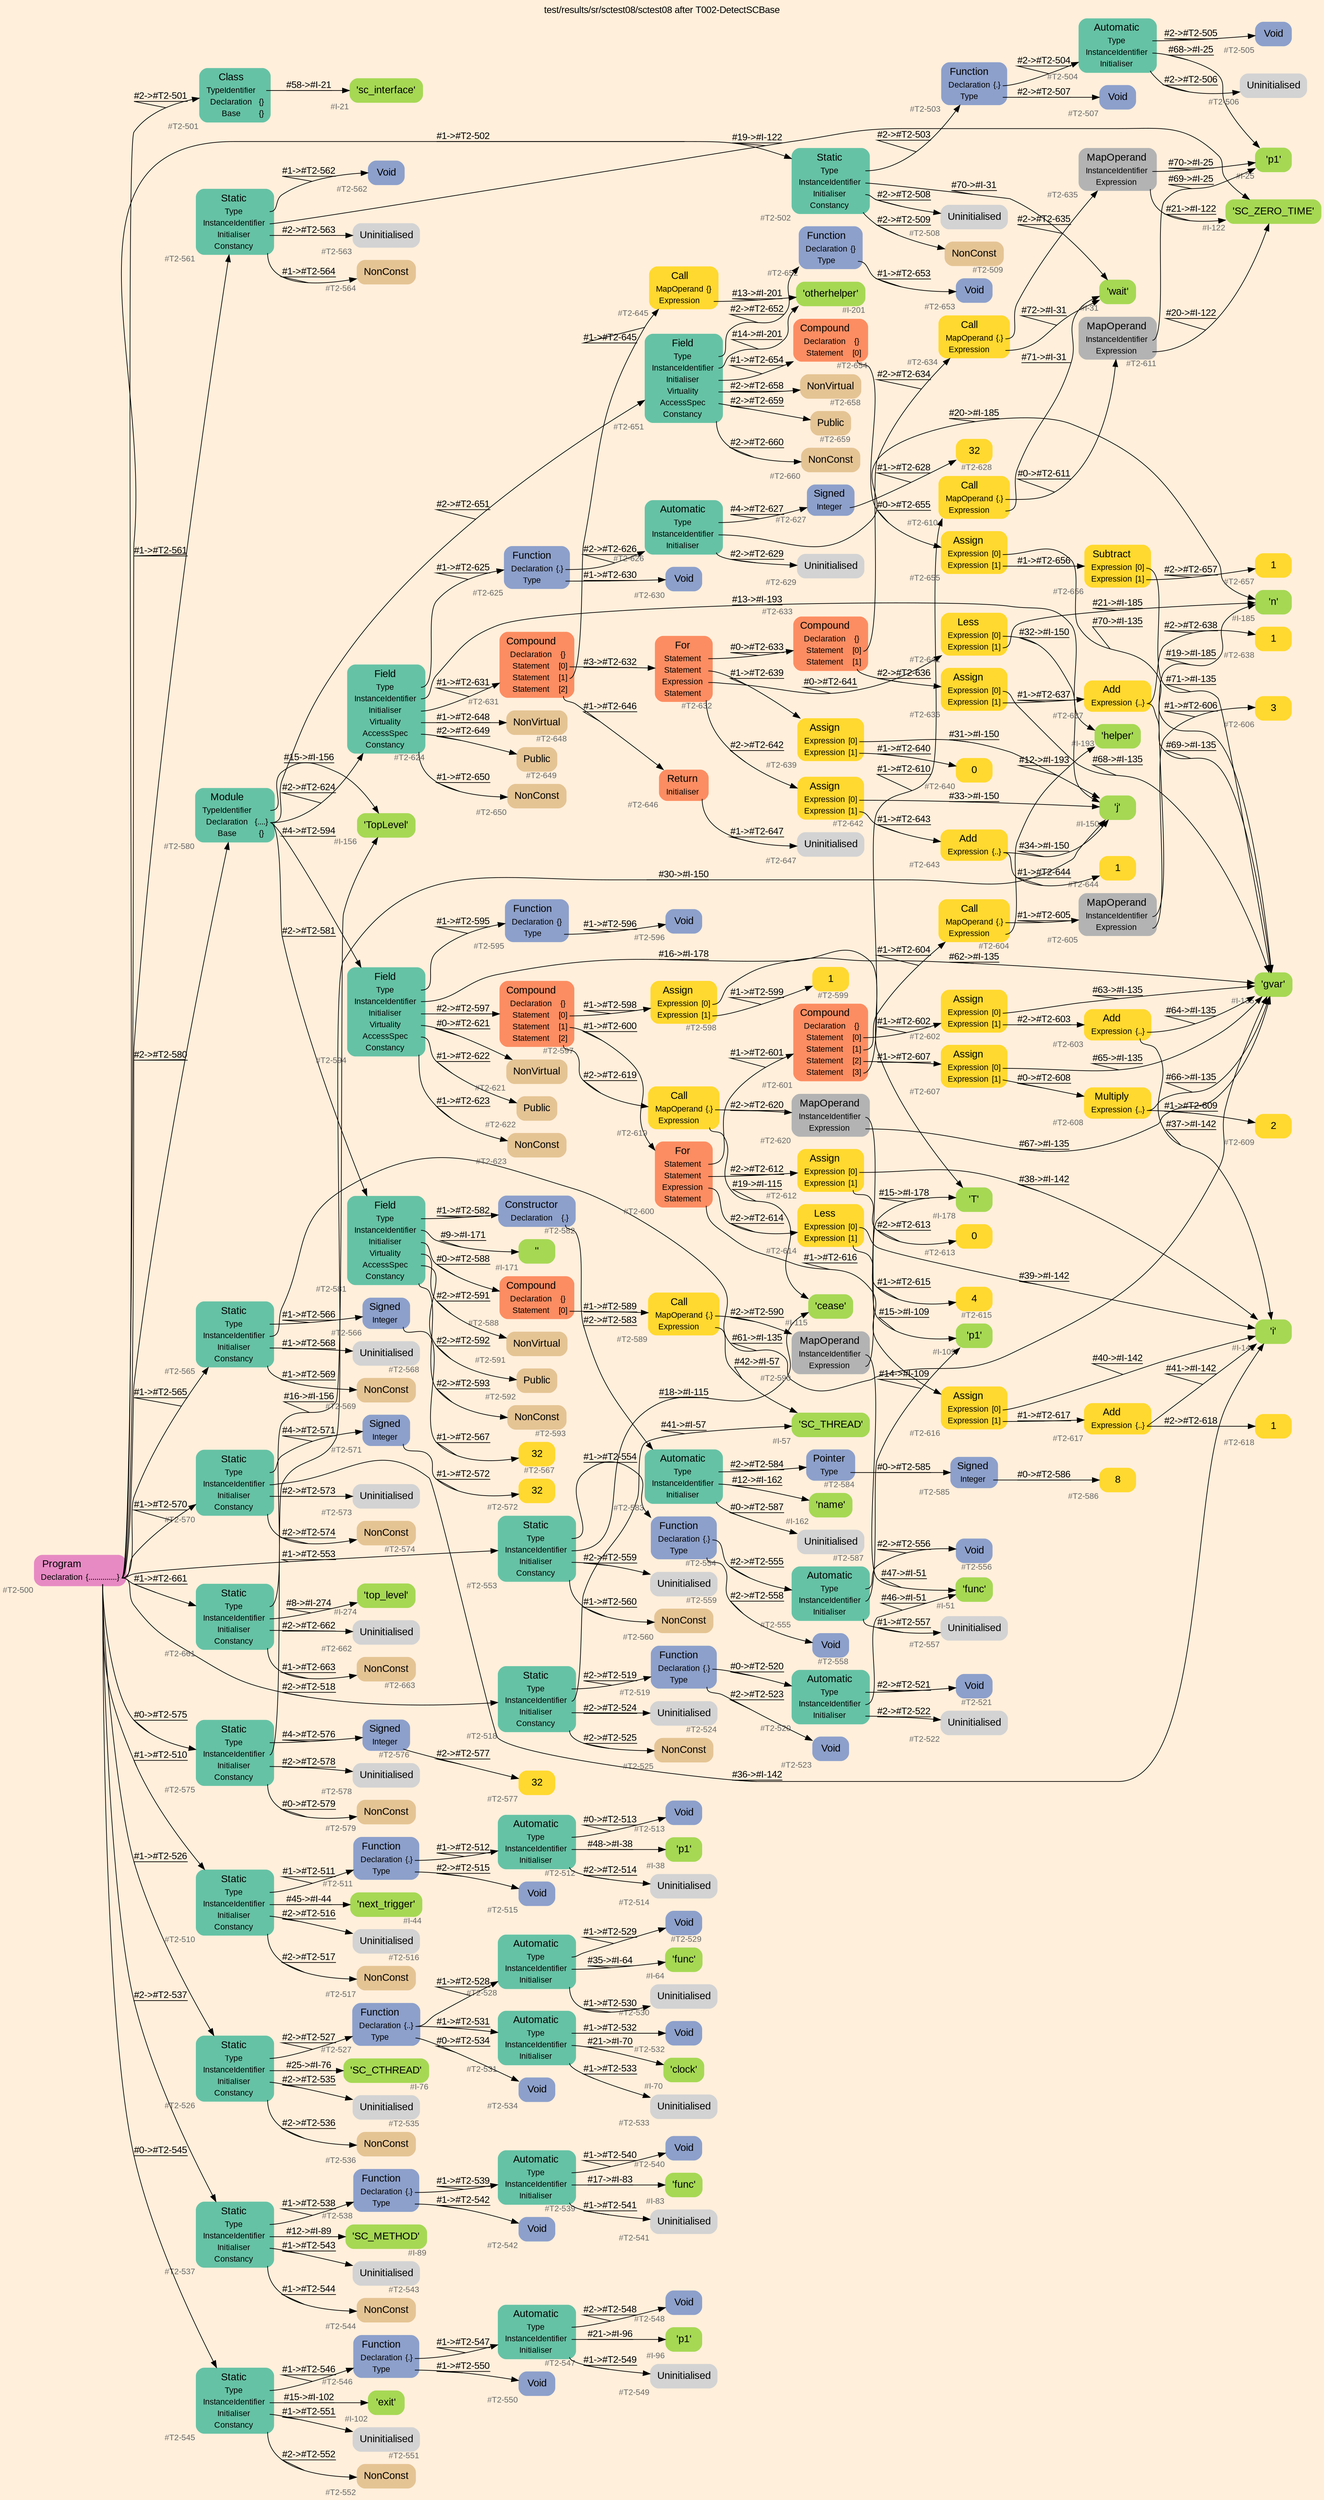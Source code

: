 digraph "test/results/sr/sctest08/sctest08 after T002-DetectSCBase" {
label = "test/results/sr/sctest08/sctest08 after T002-DetectSCBase"
labelloc = t
graph [
    rankdir = "LR"
    ranksep = 0.3
    bgcolor = antiquewhite1
    color = black
    fontcolor = black
    fontname = "Arial"
];
node [
    fontname = "Arial"
];
edge [
    fontname = "Arial"
];

// -------------------- node figure --------------------
// -------- block #T2-500 ----------
"#T2-500" [
    fillcolor = "/set28/4"
    xlabel = "#T2-500"
    fontsize = "12"
    fontcolor = grey40
    shape = "plaintext"
    label = <<TABLE BORDER="0" CELLBORDER="0" CELLSPACING="0">
     <TR><TD><FONT COLOR="black" POINT-SIZE="15">Program</FONT></TD></TR>
     <TR><TD><FONT COLOR="black" POINT-SIZE="12">Declaration</FONT></TD><TD PORT="port0"><FONT COLOR="black" POINT-SIZE="12">{..............}</FONT></TD></TR>
    </TABLE>>
    style = "rounded,filled"
];

// -------- block #T2-501 ----------
"#T2-501" [
    fillcolor = "/set28/1"
    xlabel = "#T2-501"
    fontsize = "12"
    fontcolor = grey40
    shape = "plaintext"
    label = <<TABLE BORDER="0" CELLBORDER="0" CELLSPACING="0">
     <TR><TD><FONT COLOR="black" POINT-SIZE="15">Class</FONT></TD></TR>
     <TR><TD><FONT COLOR="black" POINT-SIZE="12">TypeIdentifier</FONT></TD><TD PORT="port0"></TD></TR>
     <TR><TD><FONT COLOR="black" POINT-SIZE="12">Declaration</FONT></TD><TD PORT="port1"><FONT COLOR="black" POINT-SIZE="12">{}</FONT></TD></TR>
     <TR><TD><FONT COLOR="black" POINT-SIZE="12">Base</FONT></TD><TD PORT="port2"><FONT COLOR="black" POINT-SIZE="12">{}</FONT></TD></TR>
    </TABLE>>
    style = "rounded,filled"
];

// -------- block #I-21 ----------
"#I-21" [
    fillcolor = "/set28/5"
    xlabel = "#I-21"
    fontsize = "12"
    fontcolor = grey40
    shape = "plaintext"
    label = <<TABLE BORDER="0" CELLBORDER="0" CELLSPACING="0">
     <TR><TD><FONT COLOR="black" POINT-SIZE="15">'sc_interface'</FONT></TD></TR>
    </TABLE>>
    style = "rounded,filled"
];

// -------- block #T2-502 ----------
"#T2-502" [
    fillcolor = "/set28/1"
    xlabel = "#T2-502"
    fontsize = "12"
    fontcolor = grey40
    shape = "plaintext"
    label = <<TABLE BORDER="0" CELLBORDER="0" CELLSPACING="0">
     <TR><TD><FONT COLOR="black" POINT-SIZE="15">Static</FONT></TD></TR>
     <TR><TD><FONT COLOR="black" POINT-SIZE="12">Type</FONT></TD><TD PORT="port0"></TD></TR>
     <TR><TD><FONT COLOR="black" POINT-SIZE="12">InstanceIdentifier</FONT></TD><TD PORT="port1"></TD></TR>
     <TR><TD><FONT COLOR="black" POINT-SIZE="12">Initialiser</FONT></TD><TD PORT="port2"></TD></TR>
     <TR><TD><FONT COLOR="black" POINT-SIZE="12">Constancy</FONT></TD><TD PORT="port3"></TD></TR>
    </TABLE>>
    style = "rounded,filled"
];

// -------- block #T2-503 ----------
"#T2-503" [
    fillcolor = "/set28/3"
    xlabel = "#T2-503"
    fontsize = "12"
    fontcolor = grey40
    shape = "plaintext"
    label = <<TABLE BORDER="0" CELLBORDER="0" CELLSPACING="0">
     <TR><TD><FONT COLOR="black" POINT-SIZE="15">Function</FONT></TD></TR>
     <TR><TD><FONT COLOR="black" POINT-SIZE="12">Declaration</FONT></TD><TD PORT="port0"><FONT COLOR="black" POINT-SIZE="12">{.}</FONT></TD></TR>
     <TR><TD><FONT COLOR="black" POINT-SIZE="12">Type</FONT></TD><TD PORT="port1"></TD></TR>
    </TABLE>>
    style = "rounded,filled"
];

// -------- block #T2-504 ----------
"#T2-504" [
    fillcolor = "/set28/1"
    xlabel = "#T2-504"
    fontsize = "12"
    fontcolor = grey40
    shape = "plaintext"
    label = <<TABLE BORDER="0" CELLBORDER="0" CELLSPACING="0">
     <TR><TD><FONT COLOR="black" POINT-SIZE="15">Automatic</FONT></TD></TR>
     <TR><TD><FONT COLOR="black" POINT-SIZE="12">Type</FONT></TD><TD PORT="port0"></TD></TR>
     <TR><TD><FONT COLOR="black" POINT-SIZE="12">InstanceIdentifier</FONT></TD><TD PORT="port1"></TD></TR>
     <TR><TD><FONT COLOR="black" POINT-SIZE="12">Initialiser</FONT></TD><TD PORT="port2"></TD></TR>
    </TABLE>>
    style = "rounded,filled"
];

// -------- block #T2-505 ----------
"#T2-505" [
    fillcolor = "/set28/3"
    xlabel = "#T2-505"
    fontsize = "12"
    fontcolor = grey40
    shape = "plaintext"
    label = <<TABLE BORDER="0" CELLBORDER="0" CELLSPACING="0">
     <TR><TD><FONT COLOR="black" POINT-SIZE="15">Void</FONT></TD></TR>
    </TABLE>>
    style = "rounded,filled"
];

// -------- block #I-25 ----------
"#I-25" [
    fillcolor = "/set28/5"
    xlabel = "#I-25"
    fontsize = "12"
    fontcolor = grey40
    shape = "plaintext"
    label = <<TABLE BORDER="0" CELLBORDER="0" CELLSPACING="0">
     <TR><TD><FONT COLOR="black" POINT-SIZE="15">'p1'</FONT></TD></TR>
    </TABLE>>
    style = "rounded,filled"
];

// -------- block #T2-506 ----------
"#T2-506" [
    xlabel = "#T2-506"
    fontsize = "12"
    fontcolor = grey40
    shape = "plaintext"
    label = <<TABLE BORDER="0" CELLBORDER="0" CELLSPACING="0">
     <TR><TD><FONT COLOR="black" POINT-SIZE="15">Uninitialised</FONT></TD></TR>
    </TABLE>>
    style = "rounded,filled"
];

// -------- block #T2-507 ----------
"#T2-507" [
    fillcolor = "/set28/3"
    xlabel = "#T2-507"
    fontsize = "12"
    fontcolor = grey40
    shape = "plaintext"
    label = <<TABLE BORDER="0" CELLBORDER="0" CELLSPACING="0">
     <TR><TD><FONT COLOR="black" POINT-SIZE="15">Void</FONT></TD></TR>
    </TABLE>>
    style = "rounded,filled"
];

// -------- block #I-31 ----------
"#I-31" [
    fillcolor = "/set28/5"
    xlabel = "#I-31"
    fontsize = "12"
    fontcolor = grey40
    shape = "plaintext"
    label = <<TABLE BORDER="0" CELLBORDER="0" CELLSPACING="0">
     <TR><TD><FONT COLOR="black" POINT-SIZE="15">'wait'</FONT></TD></TR>
    </TABLE>>
    style = "rounded,filled"
];

// -------- block #T2-508 ----------
"#T2-508" [
    xlabel = "#T2-508"
    fontsize = "12"
    fontcolor = grey40
    shape = "plaintext"
    label = <<TABLE BORDER="0" CELLBORDER="0" CELLSPACING="0">
     <TR><TD><FONT COLOR="black" POINT-SIZE="15">Uninitialised</FONT></TD></TR>
    </TABLE>>
    style = "rounded,filled"
];

// -------- block #T2-509 ----------
"#T2-509" [
    fillcolor = "/set28/7"
    xlabel = "#T2-509"
    fontsize = "12"
    fontcolor = grey40
    shape = "plaintext"
    label = <<TABLE BORDER="0" CELLBORDER="0" CELLSPACING="0">
     <TR><TD><FONT COLOR="black" POINT-SIZE="15">NonConst</FONT></TD></TR>
    </TABLE>>
    style = "rounded,filled"
];

// -------- block #T2-510 ----------
"#T2-510" [
    fillcolor = "/set28/1"
    xlabel = "#T2-510"
    fontsize = "12"
    fontcolor = grey40
    shape = "plaintext"
    label = <<TABLE BORDER="0" CELLBORDER="0" CELLSPACING="0">
     <TR><TD><FONT COLOR="black" POINT-SIZE="15">Static</FONT></TD></TR>
     <TR><TD><FONT COLOR="black" POINT-SIZE="12">Type</FONT></TD><TD PORT="port0"></TD></TR>
     <TR><TD><FONT COLOR="black" POINT-SIZE="12">InstanceIdentifier</FONT></TD><TD PORT="port1"></TD></TR>
     <TR><TD><FONT COLOR="black" POINT-SIZE="12">Initialiser</FONT></TD><TD PORT="port2"></TD></TR>
     <TR><TD><FONT COLOR="black" POINT-SIZE="12">Constancy</FONT></TD><TD PORT="port3"></TD></TR>
    </TABLE>>
    style = "rounded,filled"
];

// -------- block #T2-511 ----------
"#T2-511" [
    fillcolor = "/set28/3"
    xlabel = "#T2-511"
    fontsize = "12"
    fontcolor = grey40
    shape = "plaintext"
    label = <<TABLE BORDER="0" CELLBORDER="0" CELLSPACING="0">
     <TR><TD><FONT COLOR="black" POINT-SIZE="15">Function</FONT></TD></TR>
     <TR><TD><FONT COLOR="black" POINT-SIZE="12">Declaration</FONT></TD><TD PORT="port0"><FONT COLOR="black" POINT-SIZE="12">{.}</FONT></TD></TR>
     <TR><TD><FONT COLOR="black" POINT-SIZE="12">Type</FONT></TD><TD PORT="port1"></TD></TR>
    </TABLE>>
    style = "rounded,filled"
];

// -------- block #T2-512 ----------
"#T2-512" [
    fillcolor = "/set28/1"
    xlabel = "#T2-512"
    fontsize = "12"
    fontcolor = grey40
    shape = "plaintext"
    label = <<TABLE BORDER="0" CELLBORDER="0" CELLSPACING="0">
     <TR><TD><FONT COLOR="black" POINT-SIZE="15">Automatic</FONT></TD></TR>
     <TR><TD><FONT COLOR="black" POINT-SIZE="12">Type</FONT></TD><TD PORT="port0"></TD></TR>
     <TR><TD><FONT COLOR="black" POINT-SIZE="12">InstanceIdentifier</FONT></TD><TD PORT="port1"></TD></TR>
     <TR><TD><FONT COLOR="black" POINT-SIZE="12">Initialiser</FONT></TD><TD PORT="port2"></TD></TR>
    </TABLE>>
    style = "rounded,filled"
];

// -------- block #T2-513 ----------
"#T2-513" [
    fillcolor = "/set28/3"
    xlabel = "#T2-513"
    fontsize = "12"
    fontcolor = grey40
    shape = "plaintext"
    label = <<TABLE BORDER="0" CELLBORDER="0" CELLSPACING="0">
     <TR><TD><FONT COLOR="black" POINT-SIZE="15">Void</FONT></TD></TR>
    </TABLE>>
    style = "rounded,filled"
];

// -------- block #I-38 ----------
"#I-38" [
    fillcolor = "/set28/5"
    xlabel = "#I-38"
    fontsize = "12"
    fontcolor = grey40
    shape = "plaintext"
    label = <<TABLE BORDER="0" CELLBORDER="0" CELLSPACING="0">
     <TR><TD><FONT COLOR="black" POINT-SIZE="15">'p1'</FONT></TD></TR>
    </TABLE>>
    style = "rounded,filled"
];

// -------- block #T2-514 ----------
"#T2-514" [
    xlabel = "#T2-514"
    fontsize = "12"
    fontcolor = grey40
    shape = "plaintext"
    label = <<TABLE BORDER="0" CELLBORDER="0" CELLSPACING="0">
     <TR><TD><FONT COLOR="black" POINT-SIZE="15">Uninitialised</FONT></TD></TR>
    </TABLE>>
    style = "rounded,filled"
];

// -------- block #T2-515 ----------
"#T2-515" [
    fillcolor = "/set28/3"
    xlabel = "#T2-515"
    fontsize = "12"
    fontcolor = grey40
    shape = "plaintext"
    label = <<TABLE BORDER="0" CELLBORDER="0" CELLSPACING="0">
     <TR><TD><FONT COLOR="black" POINT-SIZE="15">Void</FONT></TD></TR>
    </TABLE>>
    style = "rounded,filled"
];

// -------- block #I-44 ----------
"#I-44" [
    fillcolor = "/set28/5"
    xlabel = "#I-44"
    fontsize = "12"
    fontcolor = grey40
    shape = "plaintext"
    label = <<TABLE BORDER="0" CELLBORDER="0" CELLSPACING="0">
     <TR><TD><FONT COLOR="black" POINT-SIZE="15">'next_trigger'</FONT></TD></TR>
    </TABLE>>
    style = "rounded,filled"
];

// -------- block #T2-516 ----------
"#T2-516" [
    xlabel = "#T2-516"
    fontsize = "12"
    fontcolor = grey40
    shape = "plaintext"
    label = <<TABLE BORDER="0" CELLBORDER="0" CELLSPACING="0">
     <TR><TD><FONT COLOR="black" POINT-SIZE="15">Uninitialised</FONT></TD></TR>
    </TABLE>>
    style = "rounded,filled"
];

// -------- block #T2-517 ----------
"#T2-517" [
    fillcolor = "/set28/7"
    xlabel = "#T2-517"
    fontsize = "12"
    fontcolor = grey40
    shape = "plaintext"
    label = <<TABLE BORDER="0" CELLBORDER="0" CELLSPACING="0">
     <TR><TD><FONT COLOR="black" POINT-SIZE="15">NonConst</FONT></TD></TR>
    </TABLE>>
    style = "rounded,filled"
];

// -------- block #T2-518 ----------
"#T2-518" [
    fillcolor = "/set28/1"
    xlabel = "#T2-518"
    fontsize = "12"
    fontcolor = grey40
    shape = "plaintext"
    label = <<TABLE BORDER="0" CELLBORDER="0" CELLSPACING="0">
     <TR><TD><FONT COLOR="black" POINT-SIZE="15">Static</FONT></TD></TR>
     <TR><TD><FONT COLOR="black" POINT-SIZE="12">Type</FONT></TD><TD PORT="port0"></TD></TR>
     <TR><TD><FONT COLOR="black" POINT-SIZE="12">InstanceIdentifier</FONT></TD><TD PORT="port1"></TD></TR>
     <TR><TD><FONT COLOR="black" POINT-SIZE="12">Initialiser</FONT></TD><TD PORT="port2"></TD></TR>
     <TR><TD><FONT COLOR="black" POINT-SIZE="12">Constancy</FONT></TD><TD PORT="port3"></TD></TR>
    </TABLE>>
    style = "rounded,filled"
];

// -------- block #T2-519 ----------
"#T2-519" [
    fillcolor = "/set28/3"
    xlabel = "#T2-519"
    fontsize = "12"
    fontcolor = grey40
    shape = "plaintext"
    label = <<TABLE BORDER="0" CELLBORDER="0" CELLSPACING="0">
     <TR><TD><FONT COLOR="black" POINT-SIZE="15">Function</FONT></TD></TR>
     <TR><TD><FONT COLOR="black" POINT-SIZE="12">Declaration</FONT></TD><TD PORT="port0"><FONT COLOR="black" POINT-SIZE="12">{.}</FONT></TD></TR>
     <TR><TD><FONT COLOR="black" POINT-SIZE="12">Type</FONT></TD><TD PORT="port1"></TD></TR>
    </TABLE>>
    style = "rounded,filled"
];

// -------- block #T2-520 ----------
"#T2-520" [
    fillcolor = "/set28/1"
    xlabel = "#T2-520"
    fontsize = "12"
    fontcolor = grey40
    shape = "plaintext"
    label = <<TABLE BORDER="0" CELLBORDER="0" CELLSPACING="0">
     <TR><TD><FONT COLOR="black" POINT-SIZE="15">Automatic</FONT></TD></TR>
     <TR><TD><FONT COLOR="black" POINT-SIZE="12">Type</FONT></TD><TD PORT="port0"></TD></TR>
     <TR><TD><FONT COLOR="black" POINT-SIZE="12">InstanceIdentifier</FONT></TD><TD PORT="port1"></TD></TR>
     <TR><TD><FONT COLOR="black" POINT-SIZE="12">Initialiser</FONT></TD><TD PORT="port2"></TD></TR>
    </TABLE>>
    style = "rounded,filled"
];

// -------- block #T2-521 ----------
"#T2-521" [
    fillcolor = "/set28/3"
    xlabel = "#T2-521"
    fontsize = "12"
    fontcolor = grey40
    shape = "plaintext"
    label = <<TABLE BORDER="0" CELLBORDER="0" CELLSPACING="0">
     <TR><TD><FONT COLOR="black" POINT-SIZE="15">Void</FONT></TD></TR>
    </TABLE>>
    style = "rounded,filled"
];

// -------- block #I-51 ----------
"#I-51" [
    fillcolor = "/set28/5"
    xlabel = "#I-51"
    fontsize = "12"
    fontcolor = grey40
    shape = "plaintext"
    label = <<TABLE BORDER="0" CELLBORDER="0" CELLSPACING="0">
     <TR><TD><FONT COLOR="black" POINT-SIZE="15">'func'</FONT></TD></TR>
    </TABLE>>
    style = "rounded,filled"
];

// -------- block #T2-522 ----------
"#T2-522" [
    xlabel = "#T2-522"
    fontsize = "12"
    fontcolor = grey40
    shape = "plaintext"
    label = <<TABLE BORDER="0" CELLBORDER="0" CELLSPACING="0">
     <TR><TD><FONT COLOR="black" POINT-SIZE="15">Uninitialised</FONT></TD></TR>
    </TABLE>>
    style = "rounded,filled"
];

// -------- block #T2-523 ----------
"#T2-523" [
    fillcolor = "/set28/3"
    xlabel = "#T2-523"
    fontsize = "12"
    fontcolor = grey40
    shape = "plaintext"
    label = <<TABLE BORDER="0" CELLBORDER="0" CELLSPACING="0">
     <TR><TD><FONT COLOR="black" POINT-SIZE="15">Void</FONT></TD></TR>
    </TABLE>>
    style = "rounded,filled"
];

// -------- block #I-57 ----------
"#I-57" [
    fillcolor = "/set28/5"
    xlabel = "#I-57"
    fontsize = "12"
    fontcolor = grey40
    shape = "plaintext"
    label = <<TABLE BORDER="0" CELLBORDER="0" CELLSPACING="0">
     <TR><TD><FONT COLOR="black" POINT-SIZE="15">'SC_THREAD'</FONT></TD></TR>
    </TABLE>>
    style = "rounded,filled"
];

// -------- block #T2-524 ----------
"#T2-524" [
    xlabel = "#T2-524"
    fontsize = "12"
    fontcolor = grey40
    shape = "plaintext"
    label = <<TABLE BORDER="0" CELLBORDER="0" CELLSPACING="0">
     <TR><TD><FONT COLOR="black" POINT-SIZE="15">Uninitialised</FONT></TD></TR>
    </TABLE>>
    style = "rounded,filled"
];

// -------- block #T2-525 ----------
"#T2-525" [
    fillcolor = "/set28/7"
    xlabel = "#T2-525"
    fontsize = "12"
    fontcolor = grey40
    shape = "plaintext"
    label = <<TABLE BORDER="0" CELLBORDER="0" CELLSPACING="0">
     <TR><TD><FONT COLOR="black" POINT-SIZE="15">NonConst</FONT></TD></TR>
    </TABLE>>
    style = "rounded,filled"
];

// -------- block #T2-526 ----------
"#T2-526" [
    fillcolor = "/set28/1"
    xlabel = "#T2-526"
    fontsize = "12"
    fontcolor = grey40
    shape = "plaintext"
    label = <<TABLE BORDER="0" CELLBORDER="0" CELLSPACING="0">
     <TR><TD><FONT COLOR="black" POINT-SIZE="15">Static</FONT></TD></TR>
     <TR><TD><FONT COLOR="black" POINT-SIZE="12">Type</FONT></TD><TD PORT="port0"></TD></TR>
     <TR><TD><FONT COLOR="black" POINT-SIZE="12">InstanceIdentifier</FONT></TD><TD PORT="port1"></TD></TR>
     <TR><TD><FONT COLOR="black" POINT-SIZE="12">Initialiser</FONT></TD><TD PORT="port2"></TD></TR>
     <TR><TD><FONT COLOR="black" POINT-SIZE="12">Constancy</FONT></TD><TD PORT="port3"></TD></TR>
    </TABLE>>
    style = "rounded,filled"
];

// -------- block #T2-527 ----------
"#T2-527" [
    fillcolor = "/set28/3"
    xlabel = "#T2-527"
    fontsize = "12"
    fontcolor = grey40
    shape = "plaintext"
    label = <<TABLE BORDER="0" CELLBORDER="0" CELLSPACING="0">
     <TR><TD><FONT COLOR="black" POINT-SIZE="15">Function</FONT></TD></TR>
     <TR><TD><FONT COLOR="black" POINT-SIZE="12">Declaration</FONT></TD><TD PORT="port0"><FONT COLOR="black" POINT-SIZE="12">{..}</FONT></TD></TR>
     <TR><TD><FONT COLOR="black" POINT-SIZE="12">Type</FONT></TD><TD PORT="port1"></TD></TR>
    </TABLE>>
    style = "rounded,filled"
];

// -------- block #T2-528 ----------
"#T2-528" [
    fillcolor = "/set28/1"
    xlabel = "#T2-528"
    fontsize = "12"
    fontcolor = grey40
    shape = "plaintext"
    label = <<TABLE BORDER="0" CELLBORDER="0" CELLSPACING="0">
     <TR><TD><FONT COLOR="black" POINT-SIZE="15">Automatic</FONT></TD></TR>
     <TR><TD><FONT COLOR="black" POINT-SIZE="12">Type</FONT></TD><TD PORT="port0"></TD></TR>
     <TR><TD><FONT COLOR="black" POINT-SIZE="12">InstanceIdentifier</FONT></TD><TD PORT="port1"></TD></TR>
     <TR><TD><FONT COLOR="black" POINT-SIZE="12">Initialiser</FONT></TD><TD PORT="port2"></TD></TR>
    </TABLE>>
    style = "rounded,filled"
];

// -------- block #T2-529 ----------
"#T2-529" [
    fillcolor = "/set28/3"
    xlabel = "#T2-529"
    fontsize = "12"
    fontcolor = grey40
    shape = "plaintext"
    label = <<TABLE BORDER="0" CELLBORDER="0" CELLSPACING="0">
     <TR><TD><FONT COLOR="black" POINT-SIZE="15">Void</FONT></TD></TR>
    </TABLE>>
    style = "rounded,filled"
];

// -------- block #I-64 ----------
"#I-64" [
    fillcolor = "/set28/5"
    xlabel = "#I-64"
    fontsize = "12"
    fontcolor = grey40
    shape = "plaintext"
    label = <<TABLE BORDER="0" CELLBORDER="0" CELLSPACING="0">
     <TR><TD><FONT COLOR="black" POINT-SIZE="15">'func'</FONT></TD></TR>
    </TABLE>>
    style = "rounded,filled"
];

// -------- block #T2-530 ----------
"#T2-530" [
    xlabel = "#T2-530"
    fontsize = "12"
    fontcolor = grey40
    shape = "plaintext"
    label = <<TABLE BORDER="0" CELLBORDER="0" CELLSPACING="0">
     <TR><TD><FONT COLOR="black" POINT-SIZE="15">Uninitialised</FONT></TD></TR>
    </TABLE>>
    style = "rounded,filled"
];

// -------- block #T2-531 ----------
"#T2-531" [
    fillcolor = "/set28/1"
    xlabel = "#T2-531"
    fontsize = "12"
    fontcolor = grey40
    shape = "plaintext"
    label = <<TABLE BORDER="0" CELLBORDER="0" CELLSPACING="0">
     <TR><TD><FONT COLOR="black" POINT-SIZE="15">Automatic</FONT></TD></TR>
     <TR><TD><FONT COLOR="black" POINT-SIZE="12">Type</FONT></TD><TD PORT="port0"></TD></TR>
     <TR><TD><FONT COLOR="black" POINT-SIZE="12">InstanceIdentifier</FONT></TD><TD PORT="port1"></TD></TR>
     <TR><TD><FONT COLOR="black" POINT-SIZE="12">Initialiser</FONT></TD><TD PORT="port2"></TD></TR>
    </TABLE>>
    style = "rounded,filled"
];

// -------- block #T2-532 ----------
"#T2-532" [
    fillcolor = "/set28/3"
    xlabel = "#T2-532"
    fontsize = "12"
    fontcolor = grey40
    shape = "plaintext"
    label = <<TABLE BORDER="0" CELLBORDER="0" CELLSPACING="0">
     <TR><TD><FONT COLOR="black" POINT-SIZE="15">Void</FONT></TD></TR>
    </TABLE>>
    style = "rounded,filled"
];

// -------- block #I-70 ----------
"#I-70" [
    fillcolor = "/set28/5"
    xlabel = "#I-70"
    fontsize = "12"
    fontcolor = grey40
    shape = "plaintext"
    label = <<TABLE BORDER="0" CELLBORDER="0" CELLSPACING="0">
     <TR><TD><FONT COLOR="black" POINT-SIZE="15">'clock'</FONT></TD></TR>
    </TABLE>>
    style = "rounded,filled"
];

// -------- block #T2-533 ----------
"#T2-533" [
    xlabel = "#T2-533"
    fontsize = "12"
    fontcolor = grey40
    shape = "plaintext"
    label = <<TABLE BORDER="0" CELLBORDER="0" CELLSPACING="0">
     <TR><TD><FONT COLOR="black" POINT-SIZE="15">Uninitialised</FONT></TD></TR>
    </TABLE>>
    style = "rounded,filled"
];

// -------- block #T2-534 ----------
"#T2-534" [
    fillcolor = "/set28/3"
    xlabel = "#T2-534"
    fontsize = "12"
    fontcolor = grey40
    shape = "plaintext"
    label = <<TABLE BORDER="0" CELLBORDER="0" CELLSPACING="0">
     <TR><TD><FONT COLOR="black" POINT-SIZE="15">Void</FONT></TD></TR>
    </TABLE>>
    style = "rounded,filled"
];

// -------- block #I-76 ----------
"#I-76" [
    fillcolor = "/set28/5"
    xlabel = "#I-76"
    fontsize = "12"
    fontcolor = grey40
    shape = "plaintext"
    label = <<TABLE BORDER="0" CELLBORDER="0" CELLSPACING="0">
     <TR><TD><FONT COLOR="black" POINT-SIZE="15">'SC_CTHREAD'</FONT></TD></TR>
    </TABLE>>
    style = "rounded,filled"
];

// -------- block #T2-535 ----------
"#T2-535" [
    xlabel = "#T2-535"
    fontsize = "12"
    fontcolor = grey40
    shape = "plaintext"
    label = <<TABLE BORDER="0" CELLBORDER="0" CELLSPACING="0">
     <TR><TD><FONT COLOR="black" POINT-SIZE="15">Uninitialised</FONT></TD></TR>
    </TABLE>>
    style = "rounded,filled"
];

// -------- block #T2-536 ----------
"#T2-536" [
    fillcolor = "/set28/7"
    xlabel = "#T2-536"
    fontsize = "12"
    fontcolor = grey40
    shape = "plaintext"
    label = <<TABLE BORDER="0" CELLBORDER="0" CELLSPACING="0">
     <TR><TD><FONT COLOR="black" POINT-SIZE="15">NonConst</FONT></TD></TR>
    </TABLE>>
    style = "rounded,filled"
];

// -------- block #T2-537 ----------
"#T2-537" [
    fillcolor = "/set28/1"
    xlabel = "#T2-537"
    fontsize = "12"
    fontcolor = grey40
    shape = "plaintext"
    label = <<TABLE BORDER="0" CELLBORDER="0" CELLSPACING="0">
     <TR><TD><FONT COLOR="black" POINT-SIZE="15">Static</FONT></TD></TR>
     <TR><TD><FONT COLOR="black" POINT-SIZE="12">Type</FONT></TD><TD PORT="port0"></TD></TR>
     <TR><TD><FONT COLOR="black" POINT-SIZE="12">InstanceIdentifier</FONT></TD><TD PORT="port1"></TD></TR>
     <TR><TD><FONT COLOR="black" POINT-SIZE="12">Initialiser</FONT></TD><TD PORT="port2"></TD></TR>
     <TR><TD><FONT COLOR="black" POINT-SIZE="12">Constancy</FONT></TD><TD PORT="port3"></TD></TR>
    </TABLE>>
    style = "rounded,filled"
];

// -------- block #T2-538 ----------
"#T2-538" [
    fillcolor = "/set28/3"
    xlabel = "#T2-538"
    fontsize = "12"
    fontcolor = grey40
    shape = "plaintext"
    label = <<TABLE BORDER="0" CELLBORDER="0" CELLSPACING="0">
     <TR><TD><FONT COLOR="black" POINT-SIZE="15">Function</FONT></TD></TR>
     <TR><TD><FONT COLOR="black" POINT-SIZE="12">Declaration</FONT></TD><TD PORT="port0"><FONT COLOR="black" POINT-SIZE="12">{.}</FONT></TD></TR>
     <TR><TD><FONT COLOR="black" POINT-SIZE="12">Type</FONT></TD><TD PORT="port1"></TD></TR>
    </TABLE>>
    style = "rounded,filled"
];

// -------- block #T2-539 ----------
"#T2-539" [
    fillcolor = "/set28/1"
    xlabel = "#T2-539"
    fontsize = "12"
    fontcolor = grey40
    shape = "plaintext"
    label = <<TABLE BORDER="0" CELLBORDER="0" CELLSPACING="0">
     <TR><TD><FONT COLOR="black" POINT-SIZE="15">Automatic</FONT></TD></TR>
     <TR><TD><FONT COLOR="black" POINT-SIZE="12">Type</FONT></TD><TD PORT="port0"></TD></TR>
     <TR><TD><FONT COLOR="black" POINT-SIZE="12">InstanceIdentifier</FONT></TD><TD PORT="port1"></TD></TR>
     <TR><TD><FONT COLOR="black" POINT-SIZE="12">Initialiser</FONT></TD><TD PORT="port2"></TD></TR>
    </TABLE>>
    style = "rounded,filled"
];

// -------- block #T2-540 ----------
"#T2-540" [
    fillcolor = "/set28/3"
    xlabel = "#T2-540"
    fontsize = "12"
    fontcolor = grey40
    shape = "plaintext"
    label = <<TABLE BORDER="0" CELLBORDER="0" CELLSPACING="0">
     <TR><TD><FONT COLOR="black" POINT-SIZE="15">Void</FONT></TD></TR>
    </TABLE>>
    style = "rounded,filled"
];

// -------- block #I-83 ----------
"#I-83" [
    fillcolor = "/set28/5"
    xlabel = "#I-83"
    fontsize = "12"
    fontcolor = grey40
    shape = "plaintext"
    label = <<TABLE BORDER="0" CELLBORDER="0" CELLSPACING="0">
     <TR><TD><FONT COLOR="black" POINT-SIZE="15">'func'</FONT></TD></TR>
    </TABLE>>
    style = "rounded,filled"
];

// -------- block #T2-541 ----------
"#T2-541" [
    xlabel = "#T2-541"
    fontsize = "12"
    fontcolor = grey40
    shape = "plaintext"
    label = <<TABLE BORDER="0" CELLBORDER="0" CELLSPACING="0">
     <TR><TD><FONT COLOR="black" POINT-SIZE="15">Uninitialised</FONT></TD></TR>
    </TABLE>>
    style = "rounded,filled"
];

// -------- block #T2-542 ----------
"#T2-542" [
    fillcolor = "/set28/3"
    xlabel = "#T2-542"
    fontsize = "12"
    fontcolor = grey40
    shape = "plaintext"
    label = <<TABLE BORDER="0" CELLBORDER="0" CELLSPACING="0">
     <TR><TD><FONT COLOR="black" POINT-SIZE="15">Void</FONT></TD></TR>
    </TABLE>>
    style = "rounded,filled"
];

// -------- block #I-89 ----------
"#I-89" [
    fillcolor = "/set28/5"
    xlabel = "#I-89"
    fontsize = "12"
    fontcolor = grey40
    shape = "plaintext"
    label = <<TABLE BORDER="0" CELLBORDER="0" CELLSPACING="0">
     <TR><TD><FONT COLOR="black" POINT-SIZE="15">'SC_METHOD'</FONT></TD></TR>
    </TABLE>>
    style = "rounded,filled"
];

// -------- block #T2-543 ----------
"#T2-543" [
    xlabel = "#T2-543"
    fontsize = "12"
    fontcolor = grey40
    shape = "plaintext"
    label = <<TABLE BORDER="0" CELLBORDER="0" CELLSPACING="0">
     <TR><TD><FONT COLOR="black" POINT-SIZE="15">Uninitialised</FONT></TD></TR>
    </TABLE>>
    style = "rounded,filled"
];

// -------- block #T2-544 ----------
"#T2-544" [
    fillcolor = "/set28/7"
    xlabel = "#T2-544"
    fontsize = "12"
    fontcolor = grey40
    shape = "plaintext"
    label = <<TABLE BORDER="0" CELLBORDER="0" CELLSPACING="0">
     <TR><TD><FONT COLOR="black" POINT-SIZE="15">NonConst</FONT></TD></TR>
    </TABLE>>
    style = "rounded,filled"
];

// -------- block #T2-545 ----------
"#T2-545" [
    fillcolor = "/set28/1"
    xlabel = "#T2-545"
    fontsize = "12"
    fontcolor = grey40
    shape = "plaintext"
    label = <<TABLE BORDER="0" CELLBORDER="0" CELLSPACING="0">
     <TR><TD><FONT COLOR="black" POINT-SIZE="15">Static</FONT></TD></TR>
     <TR><TD><FONT COLOR="black" POINT-SIZE="12">Type</FONT></TD><TD PORT="port0"></TD></TR>
     <TR><TD><FONT COLOR="black" POINT-SIZE="12">InstanceIdentifier</FONT></TD><TD PORT="port1"></TD></TR>
     <TR><TD><FONT COLOR="black" POINT-SIZE="12">Initialiser</FONT></TD><TD PORT="port2"></TD></TR>
     <TR><TD><FONT COLOR="black" POINT-SIZE="12">Constancy</FONT></TD><TD PORT="port3"></TD></TR>
    </TABLE>>
    style = "rounded,filled"
];

// -------- block #T2-546 ----------
"#T2-546" [
    fillcolor = "/set28/3"
    xlabel = "#T2-546"
    fontsize = "12"
    fontcolor = grey40
    shape = "plaintext"
    label = <<TABLE BORDER="0" CELLBORDER="0" CELLSPACING="0">
     <TR><TD><FONT COLOR="black" POINT-SIZE="15">Function</FONT></TD></TR>
     <TR><TD><FONT COLOR="black" POINT-SIZE="12">Declaration</FONT></TD><TD PORT="port0"><FONT COLOR="black" POINT-SIZE="12">{.}</FONT></TD></TR>
     <TR><TD><FONT COLOR="black" POINT-SIZE="12">Type</FONT></TD><TD PORT="port1"></TD></TR>
    </TABLE>>
    style = "rounded,filled"
];

// -------- block #T2-547 ----------
"#T2-547" [
    fillcolor = "/set28/1"
    xlabel = "#T2-547"
    fontsize = "12"
    fontcolor = grey40
    shape = "plaintext"
    label = <<TABLE BORDER="0" CELLBORDER="0" CELLSPACING="0">
     <TR><TD><FONT COLOR="black" POINT-SIZE="15">Automatic</FONT></TD></TR>
     <TR><TD><FONT COLOR="black" POINT-SIZE="12">Type</FONT></TD><TD PORT="port0"></TD></TR>
     <TR><TD><FONT COLOR="black" POINT-SIZE="12">InstanceIdentifier</FONT></TD><TD PORT="port1"></TD></TR>
     <TR><TD><FONT COLOR="black" POINT-SIZE="12">Initialiser</FONT></TD><TD PORT="port2"></TD></TR>
    </TABLE>>
    style = "rounded,filled"
];

// -------- block #T2-548 ----------
"#T2-548" [
    fillcolor = "/set28/3"
    xlabel = "#T2-548"
    fontsize = "12"
    fontcolor = grey40
    shape = "plaintext"
    label = <<TABLE BORDER="0" CELLBORDER="0" CELLSPACING="0">
     <TR><TD><FONT COLOR="black" POINT-SIZE="15">Void</FONT></TD></TR>
    </TABLE>>
    style = "rounded,filled"
];

// -------- block #I-96 ----------
"#I-96" [
    fillcolor = "/set28/5"
    xlabel = "#I-96"
    fontsize = "12"
    fontcolor = grey40
    shape = "plaintext"
    label = <<TABLE BORDER="0" CELLBORDER="0" CELLSPACING="0">
     <TR><TD><FONT COLOR="black" POINT-SIZE="15">'p1'</FONT></TD></TR>
    </TABLE>>
    style = "rounded,filled"
];

// -------- block #T2-549 ----------
"#T2-549" [
    xlabel = "#T2-549"
    fontsize = "12"
    fontcolor = grey40
    shape = "plaintext"
    label = <<TABLE BORDER="0" CELLBORDER="0" CELLSPACING="0">
     <TR><TD><FONT COLOR="black" POINT-SIZE="15">Uninitialised</FONT></TD></TR>
    </TABLE>>
    style = "rounded,filled"
];

// -------- block #T2-550 ----------
"#T2-550" [
    fillcolor = "/set28/3"
    xlabel = "#T2-550"
    fontsize = "12"
    fontcolor = grey40
    shape = "plaintext"
    label = <<TABLE BORDER="0" CELLBORDER="0" CELLSPACING="0">
     <TR><TD><FONT COLOR="black" POINT-SIZE="15">Void</FONT></TD></TR>
    </TABLE>>
    style = "rounded,filled"
];

// -------- block #I-102 ----------
"#I-102" [
    fillcolor = "/set28/5"
    xlabel = "#I-102"
    fontsize = "12"
    fontcolor = grey40
    shape = "plaintext"
    label = <<TABLE BORDER="0" CELLBORDER="0" CELLSPACING="0">
     <TR><TD><FONT COLOR="black" POINT-SIZE="15">'exit'</FONT></TD></TR>
    </TABLE>>
    style = "rounded,filled"
];

// -------- block #T2-551 ----------
"#T2-551" [
    xlabel = "#T2-551"
    fontsize = "12"
    fontcolor = grey40
    shape = "plaintext"
    label = <<TABLE BORDER="0" CELLBORDER="0" CELLSPACING="0">
     <TR><TD><FONT COLOR="black" POINT-SIZE="15">Uninitialised</FONT></TD></TR>
    </TABLE>>
    style = "rounded,filled"
];

// -------- block #T2-552 ----------
"#T2-552" [
    fillcolor = "/set28/7"
    xlabel = "#T2-552"
    fontsize = "12"
    fontcolor = grey40
    shape = "plaintext"
    label = <<TABLE BORDER="0" CELLBORDER="0" CELLSPACING="0">
     <TR><TD><FONT COLOR="black" POINT-SIZE="15">NonConst</FONT></TD></TR>
    </TABLE>>
    style = "rounded,filled"
];

// -------- block #T2-553 ----------
"#T2-553" [
    fillcolor = "/set28/1"
    xlabel = "#T2-553"
    fontsize = "12"
    fontcolor = grey40
    shape = "plaintext"
    label = <<TABLE BORDER="0" CELLBORDER="0" CELLSPACING="0">
     <TR><TD><FONT COLOR="black" POINT-SIZE="15">Static</FONT></TD></TR>
     <TR><TD><FONT COLOR="black" POINT-SIZE="12">Type</FONT></TD><TD PORT="port0"></TD></TR>
     <TR><TD><FONT COLOR="black" POINT-SIZE="12">InstanceIdentifier</FONT></TD><TD PORT="port1"></TD></TR>
     <TR><TD><FONT COLOR="black" POINT-SIZE="12">Initialiser</FONT></TD><TD PORT="port2"></TD></TR>
     <TR><TD><FONT COLOR="black" POINT-SIZE="12">Constancy</FONT></TD><TD PORT="port3"></TD></TR>
    </TABLE>>
    style = "rounded,filled"
];

// -------- block #T2-554 ----------
"#T2-554" [
    fillcolor = "/set28/3"
    xlabel = "#T2-554"
    fontsize = "12"
    fontcolor = grey40
    shape = "plaintext"
    label = <<TABLE BORDER="0" CELLBORDER="0" CELLSPACING="0">
     <TR><TD><FONT COLOR="black" POINT-SIZE="15">Function</FONT></TD></TR>
     <TR><TD><FONT COLOR="black" POINT-SIZE="12">Declaration</FONT></TD><TD PORT="port0"><FONT COLOR="black" POINT-SIZE="12">{.}</FONT></TD></TR>
     <TR><TD><FONT COLOR="black" POINT-SIZE="12">Type</FONT></TD><TD PORT="port1"></TD></TR>
    </TABLE>>
    style = "rounded,filled"
];

// -------- block #T2-555 ----------
"#T2-555" [
    fillcolor = "/set28/1"
    xlabel = "#T2-555"
    fontsize = "12"
    fontcolor = grey40
    shape = "plaintext"
    label = <<TABLE BORDER="0" CELLBORDER="0" CELLSPACING="0">
     <TR><TD><FONT COLOR="black" POINT-SIZE="15">Automatic</FONT></TD></TR>
     <TR><TD><FONT COLOR="black" POINT-SIZE="12">Type</FONT></TD><TD PORT="port0"></TD></TR>
     <TR><TD><FONT COLOR="black" POINT-SIZE="12">InstanceIdentifier</FONT></TD><TD PORT="port1"></TD></TR>
     <TR><TD><FONT COLOR="black" POINT-SIZE="12">Initialiser</FONT></TD><TD PORT="port2"></TD></TR>
    </TABLE>>
    style = "rounded,filled"
];

// -------- block #T2-556 ----------
"#T2-556" [
    fillcolor = "/set28/3"
    xlabel = "#T2-556"
    fontsize = "12"
    fontcolor = grey40
    shape = "plaintext"
    label = <<TABLE BORDER="0" CELLBORDER="0" CELLSPACING="0">
     <TR><TD><FONT COLOR="black" POINT-SIZE="15">Void</FONT></TD></TR>
    </TABLE>>
    style = "rounded,filled"
];

// -------- block #I-109 ----------
"#I-109" [
    fillcolor = "/set28/5"
    xlabel = "#I-109"
    fontsize = "12"
    fontcolor = grey40
    shape = "plaintext"
    label = <<TABLE BORDER="0" CELLBORDER="0" CELLSPACING="0">
     <TR><TD><FONT COLOR="black" POINT-SIZE="15">'p1'</FONT></TD></TR>
    </TABLE>>
    style = "rounded,filled"
];

// -------- block #T2-557 ----------
"#T2-557" [
    xlabel = "#T2-557"
    fontsize = "12"
    fontcolor = grey40
    shape = "plaintext"
    label = <<TABLE BORDER="0" CELLBORDER="0" CELLSPACING="0">
     <TR><TD><FONT COLOR="black" POINT-SIZE="15">Uninitialised</FONT></TD></TR>
    </TABLE>>
    style = "rounded,filled"
];

// -------- block #T2-558 ----------
"#T2-558" [
    fillcolor = "/set28/3"
    xlabel = "#T2-558"
    fontsize = "12"
    fontcolor = grey40
    shape = "plaintext"
    label = <<TABLE BORDER="0" CELLBORDER="0" CELLSPACING="0">
     <TR><TD><FONT COLOR="black" POINT-SIZE="15">Void</FONT></TD></TR>
    </TABLE>>
    style = "rounded,filled"
];

// -------- block #I-115 ----------
"#I-115" [
    fillcolor = "/set28/5"
    xlabel = "#I-115"
    fontsize = "12"
    fontcolor = grey40
    shape = "plaintext"
    label = <<TABLE BORDER="0" CELLBORDER="0" CELLSPACING="0">
     <TR><TD><FONT COLOR="black" POINT-SIZE="15">'cease'</FONT></TD></TR>
    </TABLE>>
    style = "rounded,filled"
];

// -------- block #T2-559 ----------
"#T2-559" [
    xlabel = "#T2-559"
    fontsize = "12"
    fontcolor = grey40
    shape = "plaintext"
    label = <<TABLE BORDER="0" CELLBORDER="0" CELLSPACING="0">
     <TR><TD><FONT COLOR="black" POINT-SIZE="15">Uninitialised</FONT></TD></TR>
    </TABLE>>
    style = "rounded,filled"
];

// -------- block #T2-560 ----------
"#T2-560" [
    fillcolor = "/set28/7"
    xlabel = "#T2-560"
    fontsize = "12"
    fontcolor = grey40
    shape = "plaintext"
    label = <<TABLE BORDER="0" CELLBORDER="0" CELLSPACING="0">
     <TR><TD><FONT COLOR="black" POINT-SIZE="15">NonConst</FONT></TD></TR>
    </TABLE>>
    style = "rounded,filled"
];

// -------- block #T2-561 ----------
"#T2-561" [
    fillcolor = "/set28/1"
    xlabel = "#T2-561"
    fontsize = "12"
    fontcolor = grey40
    shape = "plaintext"
    label = <<TABLE BORDER="0" CELLBORDER="0" CELLSPACING="0">
     <TR><TD><FONT COLOR="black" POINT-SIZE="15">Static</FONT></TD></TR>
     <TR><TD><FONT COLOR="black" POINT-SIZE="12">Type</FONT></TD><TD PORT="port0"></TD></TR>
     <TR><TD><FONT COLOR="black" POINT-SIZE="12">InstanceIdentifier</FONT></TD><TD PORT="port1"></TD></TR>
     <TR><TD><FONT COLOR="black" POINT-SIZE="12">Initialiser</FONT></TD><TD PORT="port2"></TD></TR>
     <TR><TD><FONT COLOR="black" POINT-SIZE="12">Constancy</FONT></TD><TD PORT="port3"></TD></TR>
    </TABLE>>
    style = "rounded,filled"
];

// -------- block #T2-562 ----------
"#T2-562" [
    fillcolor = "/set28/3"
    xlabel = "#T2-562"
    fontsize = "12"
    fontcolor = grey40
    shape = "plaintext"
    label = <<TABLE BORDER="0" CELLBORDER="0" CELLSPACING="0">
     <TR><TD><FONT COLOR="black" POINT-SIZE="15">Void</FONT></TD></TR>
    </TABLE>>
    style = "rounded,filled"
];

// -------- block #I-122 ----------
"#I-122" [
    fillcolor = "/set28/5"
    xlabel = "#I-122"
    fontsize = "12"
    fontcolor = grey40
    shape = "plaintext"
    label = <<TABLE BORDER="0" CELLBORDER="0" CELLSPACING="0">
     <TR><TD><FONT COLOR="black" POINT-SIZE="15">'SC_ZERO_TIME'</FONT></TD></TR>
    </TABLE>>
    style = "rounded,filled"
];

// -------- block #T2-563 ----------
"#T2-563" [
    xlabel = "#T2-563"
    fontsize = "12"
    fontcolor = grey40
    shape = "plaintext"
    label = <<TABLE BORDER="0" CELLBORDER="0" CELLSPACING="0">
     <TR><TD><FONT COLOR="black" POINT-SIZE="15">Uninitialised</FONT></TD></TR>
    </TABLE>>
    style = "rounded,filled"
];

// -------- block #T2-564 ----------
"#T2-564" [
    fillcolor = "/set28/7"
    xlabel = "#T2-564"
    fontsize = "12"
    fontcolor = grey40
    shape = "plaintext"
    label = <<TABLE BORDER="0" CELLBORDER="0" CELLSPACING="0">
     <TR><TD><FONT COLOR="black" POINT-SIZE="15">NonConst</FONT></TD></TR>
    </TABLE>>
    style = "rounded,filled"
];

// -------- block #T2-565 ----------
"#T2-565" [
    fillcolor = "/set28/1"
    xlabel = "#T2-565"
    fontsize = "12"
    fontcolor = grey40
    shape = "plaintext"
    label = <<TABLE BORDER="0" CELLBORDER="0" CELLSPACING="0">
     <TR><TD><FONT COLOR="black" POINT-SIZE="15">Static</FONT></TD></TR>
     <TR><TD><FONT COLOR="black" POINT-SIZE="12">Type</FONT></TD><TD PORT="port0"></TD></TR>
     <TR><TD><FONT COLOR="black" POINT-SIZE="12">InstanceIdentifier</FONT></TD><TD PORT="port1"></TD></TR>
     <TR><TD><FONT COLOR="black" POINT-SIZE="12">Initialiser</FONT></TD><TD PORT="port2"></TD></TR>
     <TR><TD><FONT COLOR="black" POINT-SIZE="12">Constancy</FONT></TD><TD PORT="port3"></TD></TR>
    </TABLE>>
    style = "rounded,filled"
];

// -------- block #T2-566 ----------
"#T2-566" [
    fillcolor = "/set28/3"
    xlabel = "#T2-566"
    fontsize = "12"
    fontcolor = grey40
    shape = "plaintext"
    label = <<TABLE BORDER="0" CELLBORDER="0" CELLSPACING="0">
     <TR><TD><FONT COLOR="black" POINT-SIZE="15">Signed</FONT></TD></TR>
     <TR><TD><FONT COLOR="black" POINT-SIZE="12">Integer</FONT></TD><TD PORT="port0"></TD></TR>
    </TABLE>>
    style = "rounded,filled"
];

// -------- block #T2-567 ----------
"#T2-567" [
    fillcolor = "/set28/6"
    xlabel = "#T2-567"
    fontsize = "12"
    fontcolor = grey40
    shape = "plaintext"
    label = <<TABLE BORDER="0" CELLBORDER="0" CELLSPACING="0">
     <TR><TD><FONT COLOR="black" POINT-SIZE="15">32</FONT></TD></TR>
    </TABLE>>
    style = "rounded,filled"
];

// -------- block #I-135 ----------
"#I-135" [
    fillcolor = "/set28/5"
    xlabel = "#I-135"
    fontsize = "12"
    fontcolor = grey40
    shape = "plaintext"
    label = <<TABLE BORDER="0" CELLBORDER="0" CELLSPACING="0">
     <TR><TD><FONT COLOR="black" POINT-SIZE="15">'gvar'</FONT></TD></TR>
    </TABLE>>
    style = "rounded,filled"
];

// -------- block #T2-568 ----------
"#T2-568" [
    xlabel = "#T2-568"
    fontsize = "12"
    fontcolor = grey40
    shape = "plaintext"
    label = <<TABLE BORDER="0" CELLBORDER="0" CELLSPACING="0">
     <TR><TD><FONT COLOR="black" POINT-SIZE="15">Uninitialised</FONT></TD></TR>
    </TABLE>>
    style = "rounded,filled"
];

// -------- block #T2-569 ----------
"#T2-569" [
    fillcolor = "/set28/7"
    xlabel = "#T2-569"
    fontsize = "12"
    fontcolor = grey40
    shape = "plaintext"
    label = <<TABLE BORDER="0" CELLBORDER="0" CELLSPACING="0">
     <TR><TD><FONT COLOR="black" POINT-SIZE="15">NonConst</FONT></TD></TR>
    </TABLE>>
    style = "rounded,filled"
];

// -------- block #T2-570 ----------
"#T2-570" [
    fillcolor = "/set28/1"
    xlabel = "#T2-570"
    fontsize = "12"
    fontcolor = grey40
    shape = "plaintext"
    label = <<TABLE BORDER="0" CELLBORDER="0" CELLSPACING="0">
     <TR><TD><FONT COLOR="black" POINT-SIZE="15">Static</FONT></TD></TR>
     <TR><TD><FONT COLOR="black" POINT-SIZE="12">Type</FONT></TD><TD PORT="port0"></TD></TR>
     <TR><TD><FONT COLOR="black" POINT-SIZE="12">InstanceIdentifier</FONT></TD><TD PORT="port1"></TD></TR>
     <TR><TD><FONT COLOR="black" POINT-SIZE="12">Initialiser</FONT></TD><TD PORT="port2"></TD></TR>
     <TR><TD><FONT COLOR="black" POINT-SIZE="12">Constancy</FONT></TD><TD PORT="port3"></TD></TR>
    </TABLE>>
    style = "rounded,filled"
];

// -------- block #T2-571 ----------
"#T2-571" [
    fillcolor = "/set28/3"
    xlabel = "#T2-571"
    fontsize = "12"
    fontcolor = grey40
    shape = "plaintext"
    label = <<TABLE BORDER="0" CELLBORDER="0" CELLSPACING="0">
     <TR><TD><FONT COLOR="black" POINT-SIZE="15">Signed</FONT></TD></TR>
     <TR><TD><FONT COLOR="black" POINT-SIZE="12">Integer</FONT></TD><TD PORT="port0"></TD></TR>
    </TABLE>>
    style = "rounded,filled"
];

// -------- block #T2-572 ----------
"#T2-572" [
    fillcolor = "/set28/6"
    xlabel = "#T2-572"
    fontsize = "12"
    fontcolor = grey40
    shape = "plaintext"
    label = <<TABLE BORDER="0" CELLBORDER="0" CELLSPACING="0">
     <TR><TD><FONT COLOR="black" POINT-SIZE="15">32</FONT></TD></TR>
    </TABLE>>
    style = "rounded,filled"
];

// -------- block #I-142 ----------
"#I-142" [
    fillcolor = "/set28/5"
    xlabel = "#I-142"
    fontsize = "12"
    fontcolor = grey40
    shape = "plaintext"
    label = <<TABLE BORDER="0" CELLBORDER="0" CELLSPACING="0">
     <TR><TD><FONT COLOR="black" POINT-SIZE="15">'i'</FONT></TD></TR>
    </TABLE>>
    style = "rounded,filled"
];

// -------- block #T2-573 ----------
"#T2-573" [
    xlabel = "#T2-573"
    fontsize = "12"
    fontcolor = grey40
    shape = "plaintext"
    label = <<TABLE BORDER="0" CELLBORDER="0" CELLSPACING="0">
     <TR><TD><FONT COLOR="black" POINT-SIZE="15">Uninitialised</FONT></TD></TR>
    </TABLE>>
    style = "rounded,filled"
];

// -------- block #T2-574 ----------
"#T2-574" [
    fillcolor = "/set28/7"
    xlabel = "#T2-574"
    fontsize = "12"
    fontcolor = grey40
    shape = "plaintext"
    label = <<TABLE BORDER="0" CELLBORDER="0" CELLSPACING="0">
     <TR><TD><FONT COLOR="black" POINT-SIZE="15">NonConst</FONT></TD></TR>
    </TABLE>>
    style = "rounded,filled"
];

// -------- block #T2-575 ----------
"#T2-575" [
    fillcolor = "/set28/1"
    xlabel = "#T2-575"
    fontsize = "12"
    fontcolor = grey40
    shape = "plaintext"
    label = <<TABLE BORDER="0" CELLBORDER="0" CELLSPACING="0">
     <TR><TD><FONT COLOR="black" POINT-SIZE="15">Static</FONT></TD></TR>
     <TR><TD><FONT COLOR="black" POINT-SIZE="12">Type</FONT></TD><TD PORT="port0"></TD></TR>
     <TR><TD><FONT COLOR="black" POINT-SIZE="12">InstanceIdentifier</FONT></TD><TD PORT="port1"></TD></TR>
     <TR><TD><FONT COLOR="black" POINT-SIZE="12">Initialiser</FONT></TD><TD PORT="port2"></TD></TR>
     <TR><TD><FONT COLOR="black" POINT-SIZE="12">Constancy</FONT></TD><TD PORT="port3"></TD></TR>
    </TABLE>>
    style = "rounded,filled"
];

// -------- block #T2-576 ----------
"#T2-576" [
    fillcolor = "/set28/3"
    xlabel = "#T2-576"
    fontsize = "12"
    fontcolor = grey40
    shape = "plaintext"
    label = <<TABLE BORDER="0" CELLBORDER="0" CELLSPACING="0">
     <TR><TD><FONT COLOR="black" POINT-SIZE="15">Signed</FONT></TD></TR>
     <TR><TD><FONT COLOR="black" POINT-SIZE="12">Integer</FONT></TD><TD PORT="port0"></TD></TR>
    </TABLE>>
    style = "rounded,filled"
];

// -------- block #T2-577 ----------
"#T2-577" [
    fillcolor = "/set28/6"
    xlabel = "#T2-577"
    fontsize = "12"
    fontcolor = grey40
    shape = "plaintext"
    label = <<TABLE BORDER="0" CELLBORDER="0" CELLSPACING="0">
     <TR><TD><FONT COLOR="black" POINT-SIZE="15">32</FONT></TD></TR>
    </TABLE>>
    style = "rounded,filled"
];

// -------- block #I-150 ----------
"#I-150" [
    fillcolor = "/set28/5"
    xlabel = "#I-150"
    fontsize = "12"
    fontcolor = grey40
    shape = "plaintext"
    label = <<TABLE BORDER="0" CELLBORDER="0" CELLSPACING="0">
     <TR><TD><FONT COLOR="black" POINT-SIZE="15">'j'</FONT></TD></TR>
    </TABLE>>
    style = "rounded,filled"
];

// -------- block #T2-578 ----------
"#T2-578" [
    xlabel = "#T2-578"
    fontsize = "12"
    fontcolor = grey40
    shape = "plaintext"
    label = <<TABLE BORDER="0" CELLBORDER="0" CELLSPACING="0">
     <TR><TD><FONT COLOR="black" POINT-SIZE="15">Uninitialised</FONT></TD></TR>
    </TABLE>>
    style = "rounded,filled"
];

// -------- block #T2-579 ----------
"#T2-579" [
    fillcolor = "/set28/7"
    xlabel = "#T2-579"
    fontsize = "12"
    fontcolor = grey40
    shape = "plaintext"
    label = <<TABLE BORDER="0" CELLBORDER="0" CELLSPACING="0">
     <TR><TD><FONT COLOR="black" POINT-SIZE="15">NonConst</FONT></TD></TR>
    </TABLE>>
    style = "rounded,filled"
];

// -------- block #T2-580 ----------
"#T2-580" [
    fillcolor = "/set28/1"
    xlabel = "#T2-580"
    fontsize = "12"
    fontcolor = grey40
    shape = "plaintext"
    label = <<TABLE BORDER="0" CELLBORDER="0" CELLSPACING="0">
     <TR><TD><FONT COLOR="black" POINT-SIZE="15">Module</FONT></TD></TR>
     <TR><TD><FONT COLOR="black" POINT-SIZE="12">TypeIdentifier</FONT></TD><TD PORT="port0"></TD></TR>
     <TR><TD><FONT COLOR="black" POINT-SIZE="12">Declaration</FONT></TD><TD PORT="port1"><FONT COLOR="black" POINT-SIZE="12">{....}</FONT></TD></TR>
     <TR><TD><FONT COLOR="black" POINT-SIZE="12">Base</FONT></TD><TD PORT="port2"><FONT COLOR="black" POINT-SIZE="12">{}</FONT></TD></TR>
    </TABLE>>
    style = "rounded,filled"
];

// -------- block #I-156 ----------
"#I-156" [
    fillcolor = "/set28/5"
    xlabel = "#I-156"
    fontsize = "12"
    fontcolor = grey40
    shape = "plaintext"
    label = <<TABLE BORDER="0" CELLBORDER="0" CELLSPACING="0">
     <TR><TD><FONT COLOR="black" POINT-SIZE="15">'TopLevel'</FONT></TD></TR>
    </TABLE>>
    style = "rounded,filled"
];

// -------- block #T2-581 ----------
"#T2-581" [
    fillcolor = "/set28/1"
    xlabel = "#T2-581"
    fontsize = "12"
    fontcolor = grey40
    shape = "plaintext"
    label = <<TABLE BORDER="0" CELLBORDER="0" CELLSPACING="0">
     <TR><TD><FONT COLOR="black" POINT-SIZE="15">Field</FONT></TD></TR>
     <TR><TD><FONT COLOR="black" POINT-SIZE="12">Type</FONT></TD><TD PORT="port0"></TD></TR>
     <TR><TD><FONT COLOR="black" POINT-SIZE="12">InstanceIdentifier</FONT></TD><TD PORT="port1"></TD></TR>
     <TR><TD><FONT COLOR="black" POINT-SIZE="12">Initialiser</FONT></TD><TD PORT="port2"></TD></TR>
     <TR><TD><FONT COLOR="black" POINT-SIZE="12">Virtuality</FONT></TD><TD PORT="port3"></TD></TR>
     <TR><TD><FONT COLOR="black" POINT-SIZE="12">AccessSpec</FONT></TD><TD PORT="port4"></TD></TR>
     <TR><TD><FONT COLOR="black" POINT-SIZE="12">Constancy</FONT></TD><TD PORT="port5"></TD></TR>
    </TABLE>>
    style = "rounded,filled"
];

// -------- block #T2-582 ----------
"#T2-582" [
    fillcolor = "/set28/3"
    xlabel = "#T2-582"
    fontsize = "12"
    fontcolor = grey40
    shape = "plaintext"
    label = <<TABLE BORDER="0" CELLBORDER="0" CELLSPACING="0">
     <TR><TD><FONT COLOR="black" POINT-SIZE="15">Constructor</FONT></TD></TR>
     <TR><TD><FONT COLOR="black" POINT-SIZE="12">Declaration</FONT></TD><TD PORT="port0"><FONT COLOR="black" POINT-SIZE="12">{.}</FONT></TD></TR>
    </TABLE>>
    style = "rounded,filled"
];

// -------- block #T2-583 ----------
"#T2-583" [
    fillcolor = "/set28/1"
    xlabel = "#T2-583"
    fontsize = "12"
    fontcolor = grey40
    shape = "plaintext"
    label = <<TABLE BORDER="0" CELLBORDER="0" CELLSPACING="0">
     <TR><TD><FONT COLOR="black" POINT-SIZE="15">Automatic</FONT></TD></TR>
     <TR><TD><FONT COLOR="black" POINT-SIZE="12">Type</FONT></TD><TD PORT="port0"></TD></TR>
     <TR><TD><FONT COLOR="black" POINT-SIZE="12">InstanceIdentifier</FONT></TD><TD PORT="port1"></TD></TR>
     <TR><TD><FONT COLOR="black" POINT-SIZE="12">Initialiser</FONT></TD><TD PORT="port2"></TD></TR>
    </TABLE>>
    style = "rounded,filled"
];

// -------- block #T2-584 ----------
"#T2-584" [
    fillcolor = "/set28/3"
    xlabel = "#T2-584"
    fontsize = "12"
    fontcolor = grey40
    shape = "plaintext"
    label = <<TABLE BORDER="0" CELLBORDER="0" CELLSPACING="0">
     <TR><TD><FONT COLOR="black" POINT-SIZE="15">Pointer</FONT></TD></TR>
     <TR><TD><FONT COLOR="black" POINT-SIZE="12">Type</FONT></TD><TD PORT="port0"></TD></TR>
    </TABLE>>
    style = "rounded,filled"
];

// -------- block #T2-585 ----------
"#T2-585" [
    fillcolor = "/set28/3"
    xlabel = "#T2-585"
    fontsize = "12"
    fontcolor = grey40
    shape = "plaintext"
    label = <<TABLE BORDER="0" CELLBORDER="0" CELLSPACING="0">
     <TR><TD><FONT COLOR="black" POINT-SIZE="15">Signed</FONT></TD></TR>
     <TR><TD><FONT COLOR="black" POINT-SIZE="12">Integer</FONT></TD><TD PORT="port0"></TD></TR>
    </TABLE>>
    style = "rounded,filled"
];

// -------- block #T2-586 ----------
"#T2-586" [
    fillcolor = "/set28/6"
    xlabel = "#T2-586"
    fontsize = "12"
    fontcolor = grey40
    shape = "plaintext"
    label = <<TABLE BORDER="0" CELLBORDER="0" CELLSPACING="0">
     <TR><TD><FONT COLOR="black" POINT-SIZE="15">8</FONT></TD></TR>
    </TABLE>>
    style = "rounded,filled"
];

// -------- block #I-162 ----------
"#I-162" [
    fillcolor = "/set28/5"
    xlabel = "#I-162"
    fontsize = "12"
    fontcolor = grey40
    shape = "plaintext"
    label = <<TABLE BORDER="0" CELLBORDER="0" CELLSPACING="0">
     <TR><TD><FONT COLOR="black" POINT-SIZE="15">'name'</FONT></TD></TR>
    </TABLE>>
    style = "rounded,filled"
];

// -------- block #T2-587 ----------
"#T2-587" [
    xlabel = "#T2-587"
    fontsize = "12"
    fontcolor = grey40
    shape = "plaintext"
    label = <<TABLE BORDER="0" CELLBORDER="0" CELLSPACING="0">
     <TR><TD><FONT COLOR="black" POINT-SIZE="15">Uninitialised</FONT></TD></TR>
    </TABLE>>
    style = "rounded,filled"
];

// -------- block #I-171 ----------
"#I-171" [
    fillcolor = "/set28/5"
    xlabel = "#I-171"
    fontsize = "12"
    fontcolor = grey40
    shape = "plaintext"
    label = <<TABLE BORDER="0" CELLBORDER="0" CELLSPACING="0">
     <TR><TD><FONT COLOR="black" POINT-SIZE="15">''</FONT></TD></TR>
    </TABLE>>
    style = "rounded,filled"
];

// -------- block #T2-588 ----------
"#T2-588" [
    fillcolor = "/set28/2"
    xlabel = "#T2-588"
    fontsize = "12"
    fontcolor = grey40
    shape = "plaintext"
    label = <<TABLE BORDER="0" CELLBORDER="0" CELLSPACING="0">
     <TR><TD><FONT COLOR="black" POINT-SIZE="15">Compound</FONT></TD></TR>
     <TR><TD><FONT COLOR="black" POINT-SIZE="12">Declaration</FONT></TD><TD PORT="port0"><FONT COLOR="black" POINT-SIZE="12">{}</FONT></TD></TR>
     <TR><TD><FONT COLOR="black" POINT-SIZE="12">Statement</FONT></TD><TD PORT="port1"><FONT COLOR="black" POINT-SIZE="12">[0]</FONT></TD></TR>
    </TABLE>>
    style = "rounded,filled"
];

// -------- block #T2-589 ----------
"#T2-589" [
    fillcolor = "/set28/6"
    xlabel = "#T2-589"
    fontsize = "12"
    fontcolor = grey40
    shape = "plaintext"
    label = <<TABLE BORDER="0" CELLBORDER="0" CELLSPACING="0">
     <TR><TD><FONT COLOR="black" POINT-SIZE="15">Call</FONT></TD></TR>
     <TR><TD><FONT COLOR="black" POINT-SIZE="12">MapOperand</FONT></TD><TD PORT="port0"><FONT COLOR="black" POINT-SIZE="12">{.}</FONT></TD></TR>
     <TR><TD><FONT COLOR="black" POINT-SIZE="12">Expression</FONT></TD><TD PORT="port1"></TD></TR>
    </TABLE>>
    style = "rounded,filled"
];

// -------- block #T2-590 ----------
"#T2-590" [
    fillcolor = "/set28/8"
    xlabel = "#T2-590"
    fontsize = "12"
    fontcolor = grey40
    shape = "plaintext"
    label = <<TABLE BORDER="0" CELLBORDER="0" CELLSPACING="0">
     <TR><TD><FONT COLOR="black" POINT-SIZE="15">MapOperand</FONT></TD></TR>
     <TR><TD><FONT COLOR="black" POINT-SIZE="12">InstanceIdentifier</FONT></TD><TD PORT="port0"></TD></TR>
     <TR><TD><FONT COLOR="black" POINT-SIZE="12">Expression</FONT></TD><TD PORT="port1"></TD></TR>
    </TABLE>>
    style = "rounded,filled"
];

// -------- block #I-178 ----------
"#I-178" [
    fillcolor = "/set28/5"
    xlabel = "#I-178"
    fontsize = "12"
    fontcolor = grey40
    shape = "plaintext"
    label = <<TABLE BORDER="0" CELLBORDER="0" CELLSPACING="0">
     <TR><TD><FONT COLOR="black" POINT-SIZE="15">'T'</FONT></TD></TR>
    </TABLE>>
    style = "rounded,filled"
];

// -------- block #T2-591 ----------
"#T2-591" [
    fillcolor = "/set28/7"
    xlabel = "#T2-591"
    fontsize = "12"
    fontcolor = grey40
    shape = "plaintext"
    label = <<TABLE BORDER="0" CELLBORDER="0" CELLSPACING="0">
     <TR><TD><FONT COLOR="black" POINT-SIZE="15">NonVirtual</FONT></TD></TR>
    </TABLE>>
    style = "rounded,filled"
];

// -------- block #T2-592 ----------
"#T2-592" [
    fillcolor = "/set28/7"
    xlabel = "#T2-592"
    fontsize = "12"
    fontcolor = grey40
    shape = "plaintext"
    label = <<TABLE BORDER="0" CELLBORDER="0" CELLSPACING="0">
     <TR><TD><FONT COLOR="black" POINT-SIZE="15">Public</FONT></TD></TR>
    </TABLE>>
    style = "rounded,filled"
];

// -------- block #T2-593 ----------
"#T2-593" [
    fillcolor = "/set28/7"
    xlabel = "#T2-593"
    fontsize = "12"
    fontcolor = grey40
    shape = "plaintext"
    label = <<TABLE BORDER="0" CELLBORDER="0" CELLSPACING="0">
     <TR><TD><FONT COLOR="black" POINT-SIZE="15">NonConst</FONT></TD></TR>
    </TABLE>>
    style = "rounded,filled"
];

// -------- block #T2-594 ----------
"#T2-594" [
    fillcolor = "/set28/1"
    xlabel = "#T2-594"
    fontsize = "12"
    fontcolor = grey40
    shape = "plaintext"
    label = <<TABLE BORDER="0" CELLBORDER="0" CELLSPACING="0">
     <TR><TD><FONT COLOR="black" POINT-SIZE="15">Field</FONT></TD></TR>
     <TR><TD><FONT COLOR="black" POINT-SIZE="12">Type</FONT></TD><TD PORT="port0"></TD></TR>
     <TR><TD><FONT COLOR="black" POINT-SIZE="12">InstanceIdentifier</FONT></TD><TD PORT="port1"></TD></TR>
     <TR><TD><FONT COLOR="black" POINT-SIZE="12">Initialiser</FONT></TD><TD PORT="port2"></TD></TR>
     <TR><TD><FONT COLOR="black" POINT-SIZE="12">Virtuality</FONT></TD><TD PORT="port3"></TD></TR>
     <TR><TD><FONT COLOR="black" POINT-SIZE="12">AccessSpec</FONT></TD><TD PORT="port4"></TD></TR>
     <TR><TD><FONT COLOR="black" POINT-SIZE="12">Constancy</FONT></TD><TD PORT="port5"></TD></TR>
    </TABLE>>
    style = "rounded,filled"
];

// -------- block #T2-595 ----------
"#T2-595" [
    fillcolor = "/set28/3"
    xlabel = "#T2-595"
    fontsize = "12"
    fontcolor = grey40
    shape = "plaintext"
    label = <<TABLE BORDER="0" CELLBORDER="0" CELLSPACING="0">
     <TR><TD><FONT COLOR="black" POINT-SIZE="15">Function</FONT></TD></TR>
     <TR><TD><FONT COLOR="black" POINT-SIZE="12">Declaration</FONT></TD><TD PORT="port0"><FONT COLOR="black" POINT-SIZE="12">{}</FONT></TD></TR>
     <TR><TD><FONT COLOR="black" POINT-SIZE="12">Type</FONT></TD><TD PORT="port1"></TD></TR>
    </TABLE>>
    style = "rounded,filled"
];

// -------- block #T2-596 ----------
"#T2-596" [
    fillcolor = "/set28/3"
    xlabel = "#T2-596"
    fontsize = "12"
    fontcolor = grey40
    shape = "plaintext"
    label = <<TABLE BORDER="0" CELLBORDER="0" CELLSPACING="0">
     <TR><TD><FONT COLOR="black" POINT-SIZE="15">Void</FONT></TD></TR>
    </TABLE>>
    style = "rounded,filled"
];

// -------- block #T2-597 ----------
"#T2-597" [
    fillcolor = "/set28/2"
    xlabel = "#T2-597"
    fontsize = "12"
    fontcolor = grey40
    shape = "plaintext"
    label = <<TABLE BORDER="0" CELLBORDER="0" CELLSPACING="0">
     <TR><TD><FONT COLOR="black" POINT-SIZE="15">Compound</FONT></TD></TR>
     <TR><TD><FONT COLOR="black" POINT-SIZE="12">Declaration</FONT></TD><TD PORT="port0"><FONT COLOR="black" POINT-SIZE="12">{}</FONT></TD></TR>
     <TR><TD><FONT COLOR="black" POINT-SIZE="12">Statement</FONT></TD><TD PORT="port1"><FONT COLOR="black" POINT-SIZE="12">[0]</FONT></TD></TR>
     <TR><TD><FONT COLOR="black" POINT-SIZE="12">Statement</FONT></TD><TD PORT="port2"><FONT COLOR="black" POINT-SIZE="12">[1]</FONT></TD></TR>
     <TR><TD><FONT COLOR="black" POINT-SIZE="12">Statement</FONT></TD><TD PORT="port3"><FONT COLOR="black" POINT-SIZE="12">[2]</FONT></TD></TR>
    </TABLE>>
    style = "rounded,filled"
];

// -------- block #T2-598 ----------
"#T2-598" [
    fillcolor = "/set28/6"
    xlabel = "#T2-598"
    fontsize = "12"
    fontcolor = grey40
    shape = "plaintext"
    label = <<TABLE BORDER="0" CELLBORDER="0" CELLSPACING="0">
     <TR><TD><FONT COLOR="black" POINT-SIZE="15">Assign</FONT></TD></TR>
     <TR><TD><FONT COLOR="black" POINT-SIZE="12">Expression</FONT></TD><TD PORT="port0"><FONT COLOR="black" POINT-SIZE="12">[0]</FONT></TD></TR>
     <TR><TD><FONT COLOR="black" POINT-SIZE="12">Expression</FONT></TD><TD PORT="port1"><FONT COLOR="black" POINT-SIZE="12">[1]</FONT></TD></TR>
    </TABLE>>
    style = "rounded,filled"
];

// -------- block #T2-599 ----------
"#T2-599" [
    fillcolor = "/set28/6"
    xlabel = "#T2-599"
    fontsize = "12"
    fontcolor = grey40
    shape = "plaintext"
    label = <<TABLE BORDER="0" CELLBORDER="0" CELLSPACING="0">
     <TR><TD><FONT COLOR="black" POINT-SIZE="15">1</FONT></TD></TR>
    </TABLE>>
    style = "rounded,filled"
];

// -------- block #T2-600 ----------
"#T2-600" [
    fillcolor = "/set28/2"
    xlabel = "#T2-600"
    fontsize = "12"
    fontcolor = grey40
    shape = "plaintext"
    label = <<TABLE BORDER="0" CELLBORDER="0" CELLSPACING="0">
     <TR><TD><FONT COLOR="black" POINT-SIZE="15">For</FONT></TD></TR>
     <TR><TD><FONT COLOR="black" POINT-SIZE="12">Statement</FONT></TD><TD PORT="port0"></TD></TR>
     <TR><TD><FONT COLOR="black" POINT-SIZE="12">Statement</FONT></TD><TD PORT="port1"></TD></TR>
     <TR><TD><FONT COLOR="black" POINT-SIZE="12">Expression</FONT></TD><TD PORT="port2"></TD></TR>
     <TR><TD><FONT COLOR="black" POINT-SIZE="12">Statement</FONT></TD><TD PORT="port3"></TD></TR>
    </TABLE>>
    style = "rounded,filled"
];

// -------- block #T2-601 ----------
"#T2-601" [
    fillcolor = "/set28/2"
    xlabel = "#T2-601"
    fontsize = "12"
    fontcolor = grey40
    shape = "plaintext"
    label = <<TABLE BORDER="0" CELLBORDER="0" CELLSPACING="0">
     <TR><TD><FONT COLOR="black" POINT-SIZE="15">Compound</FONT></TD></TR>
     <TR><TD><FONT COLOR="black" POINT-SIZE="12">Declaration</FONT></TD><TD PORT="port0"><FONT COLOR="black" POINT-SIZE="12">{}</FONT></TD></TR>
     <TR><TD><FONT COLOR="black" POINT-SIZE="12">Statement</FONT></TD><TD PORT="port1"><FONT COLOR="black" POINT-SIZE="12">[0]</FONT></TD></TR>
     <TR><TD><FONT COLOR="black" POINT-SIZE="12">Statement</FONT></TD><TD PORT="port2"><FONT COLOR="black" POINT-SIZE="12">[1]</FONT></TD></TR>
     <TR><TD><FONT COLOR="black" POINT-SIZE="12">Statement</FONT></TD><TD PORT="port3"><FONT COLOR="black" POINT-SIZE="12">[2]</FONT></TD></TR>
     <TR><TD><FONT COLOR="black" POINT-SIZE="12">Statement</FONT></TD><TD PORT="port4"><FONT COLOR="black" POINT-SIZE="12">[3]</FONT></TD></TR>
    </TABLE>>
    style = "rounded,filled"
];

// -------- block #T2-602 ----------
"#T2-602" [
    fillcolor = "/set28/6"
    xlabel = "#T2-602"
    fontsize = "12"
    fontcolor = grey40
    shape = "plaintext"
    label = <<TABLE BORDER="0" CELLBORDER="0" CELLSPACING="0">
     <TR><TD><FONT COLOR="black" POINT-SIZE="15">Assign</FONT></TD></TR>
     <TR><TD><FONT COLOR="black" POINT-SIZE="12">Expression</FONT></TD><TD PORT="port0"><FONT COLOR="black" POINT-SIZE="12">[0]</FONT></TD></TR>
     <TR><TD><FONT COLOR="black" POINT-SIZE="12">Expression</FONT></TD><TD PORT="port1"><FONT COLOR="black" POINT-SIZE="12">[1]</FONT></TD></TR>
    </TABLE>>
    style = "rounded,filled"
];

// -------- block #T2-603 ----------
"#T2-603" [
    fillcolor = "/set28/6"
    xlabel = "#T2-603"
    fontsize = "12"
    fontcolor = grey40
    shape = "plaintext"
    label = <<TABLE BORDER="0" CELLBORDER="0" CELLSPACING="0">
     <TR><TD><FONT COLOR="black" POINT-SIZE="15">Add</FONT></TD></TR>
     <TR><TD><FONT COLOR="black" POINT-SIZE="12">Expression</FONT></TD><TD PORT="port0"><FONT COLOR="black" POINT-SIZE="12">{..}</FONT></TD></TR>
    </TABLE>>
    style = "rounded,filled"
];

// -------- block #T2-604 ----------
"#T2-604" [
    fillcolor = "/set28/6"
    xlabel = "#T2-604"
    fontsize = "12"
    fontcolor = grey40
    shape = "plaintext"
    label = <<TABLE BORDER="0" CELLBORDER="0" CELLSPACING="0">
     <TR><TD><FONT COLOR="black" POINT-SIZE="15">Call</FONT></TD></TR>
     <TR><TD><FONT COLOR="black" POINT-SIZE="12">MapOperand</FONT></TD><TD PORT="port0"><FONT COLOR="black" POINT-SIZE="12">{.}</FONT></TD></TR>
     <TR><TD><FONT COLOR="black" POINT-SIZE="12">Expression</FONT></TD><TD PORT="port1"></TD></TR>
    </TABLE>>
    style = "rounded,filled"
];

// -------- block #T2-605 ----------
"#T2-605" [
    fillcolor = "/set28/8"
    xlabel = "#T2-605"
    fontsize = "12"
    fontcolor = grey40
    shape = "plaintext"
    label = <<TABLE BORDER="0" CELLBORDER="0" CELLSPACING="0">
     <TR><TD><FONT COLOR="black" POINT-SIZE="15">MapOperand</FONT></TD></TR>
     <TR><TD><FONT COLOR="black" POINT-SIZE="12">InstanceIdentifier</FONT></TD><TD PORT="port0"></TD></TR>
     <TR><TD><FONT COLOR="black" POINT-SIZE="12">Expression</FONT></TD><TD PORT="port1"></TD></TR>
    </TABLE>>
    style = "rounded,filled"
];

// -------- block #I-185 ----------
"#I-185" [
    fillcolor = "/set28/5"
    xlabel = "#I-185"
    fontsize = "12"
    fontcolor = grey40
    shape = "plaintext"
    label = <<TABLE BORDER="0" CELLBORDER="0" CELLSPACING="0">
     <TR><TD><FONT COLOR="black" POINT-SIZE="15">'n'</FONT></TD></TR>
    </TABLE>>
    style = "rounded,filled"
];

// -------- block #T2-606 ----------
"#T2-606" [
    fillcolor = "/set28/6"
    xlabel = "#T2-606"
    fontsize = "12"
    fontcolor = grey40
    shape = "plaintext"
    label = <<TABLE BORDER="0" CELLBORDER="0" CELLSPACING="0">
     <TR><TD><FONT COLOR="black" POINT-SIZE="15">3</FONT></TD></TR>
    </TABLE>>
    style = "rounded,filled"
];

// -------- block #I-193 ----------
"#I-193" [
    fillcolor = "/set28/5"
    xlabel = "#I-193"
    fontsize = "12"
    fontcolor = grey40
    shape = "plaintext"
    label = <<TABLE BORDER="0" CELLBORDER="0" CELLSPACING="0">
     <TR><TD><FONT COLOR="black" POINT-SIZE="15">'helper'</FONT></TD></TR>
    </TABLE>>
    style = "rounded,filled"
];

// -------- block #T2-607 ----------
"#T2-607" [
    fillcolor = "/set28/6"
    xlabel = "#T2-607"
    fontsize = "12"
    fontcolor = grey40
    shape = "plaintext"
    label = <<TABLE BORDER="0" CELLBORDER="0" CELLSPACING="0">
     <TR><TD><FONT COLOR="black" POINT-SIZE="15">Assign</FONT></TD></TR>
     <TR><TD><FONT COLOR="black" POINT-SIZE="12">Expression</FONT></TD><TD PORT="port0"><FONT COLOR="black" POINT-SIZE="12">[0]</FONT></TD></TR>
     <TR><TD><FONT COLOR="black" POINT-SIZE="12">Expression</FONT></TD><TD PORT="port1"><FONT COLOR="black" POINT-SIZE="12">[1]</FONT></TD></TR>
    </TABLE>>
    style = "rounded,filled"
];

// -------- block #T2-608 ----------
"#T2-608" [
    fillcolor = "/set28/6"
    xlabel = "#T2-608"
    fontsize = "12"
    fontcolor = grey40
    shape = "plaintext"
    label = <<TABLE BORDER="0" CELLBORDER="0" CELLSPACING="0">
     <TR><TD><FONT COLOR="black" POINT-SIZE="15">Multiply</FONT></TD></TR>
     <TR><TD><FONT COLOR="black" POINT-SIZE="12">Expression</FONT></TD><TD PORT="port0"><FONT COLOR="black" POINT-SIZE="12">{..}</FONT></TD></TR>
    </TABLE>>
    style = "rounded,filled"
];

// -------- block #T2-609 ----------
"#T2-609" [
    fillcolor = "/set28/6"
    xlabel = "#T2-609"
    fontsize = "12"
    fontcolor = grey40
    shape = "plaintext"
    label = <<TABLE BORDER="0" CELLBORDER="0" CELLSPACING="0">
     <TR><TD><FONT COLOR="black" POINT-SIZE="15">2</FONT></TD></TR>
    </TABLE>>
    style = "rounded,filled"
];

// -------- block #T2-610 ----------
"#T2-610" [
    fillcolor = "/set28/6"
    xlabel = "#T2-610"
    fontsize = "12"
    fontcolor = grey40
    shape = "plaintext"
    label = <<TABLE BORDER="0" CELLBORDER="0" CELLSPACING="0">
     <TR><TD><FONT COLOR="black" POINT-SIZE="15">Call</FONT></TD></TR>
     <TR><TD><FONT COLOR="black" POINT-SIZE="12">MapOperand</FONT></TD><TD PORT="port0"><FONT COLOR="black" POINT-SIZE="12">{.}</FONT></TD></TR>
     <TR><TD><FONT COLOR="black" POINT-SIZE="12">Expression</FONT></TD><TD PORT="port1"></TD></TR>
    </TABLE>>
    style = "rounded,filled"
];

// -------- block #T2-611 ----------
"#T2-611" [
    fillcolor = "/set28/8"
    xlabel = "#T2-611"
    fontsize = "12"
    fontcolor = grey40
    shape = "plaintext"
    label = <<TABLE BORDER="0" CELLBORDER="0" CELLSPACING="0">
     <TR><TD><FONT COLOR="black" POINT-SIZE="15">MapOperand</FONT></TD></TR>
     <TR><TD><FONT COLOR="black" POINT-SIZE="12">InstanceIdentifier</FONT></TD><TD PORT="port0"></TD></TR>
     <TR><TD><FONT COLOR="black" POINT-SIZE="12">Expression</FONT></TD><TD PORT="port1"></TD></TR>
    </TABLE>>
    style = "rounded,filled"
];

// -------- block #T2-612 ----------
"#T2-612" [
    fillcolor = "/set28/6"
    xlabel = "#T2-612"
    fontsize = "12"
    fontcolor = grey40
    shape = "plaintext"
    label = <<TABLE BORDER="0" CELLBORDER="0" CELLSPACING="0">
     <TR><TD><FONT COLOR="black" POINT-SIZE="15">Assign</FONT></TD></TR>
     <TR><TD><FONT COLOR="black" POINT-SIZE="12">Expression</FONT></TD><TD PORT="port0"><FONT COLOR="black" POINT-SIZE="12">[0]</FONT></TD></TR>
     <TR><TD><FONT COLOR="black" POINT-SIZE="12">Expression</FONT></TD><TD PORT="port1"><FONT COLOR="black" POINT-SIZE="12">[1]</FONT></TD></TR>
    </TABLE>>
    style = "rounded,filled"
];

// -------- block #T2-613 ----------
"#T2-613" [
    fillcolor = "/set28/6"
    xlabel = "#T2-613"
    fontsize = "12"
    fontcolor = grey40
    shape = "plaintext"
    label = <<TABLE BORDER="0" CELLBORDER="0" CELLSPACING="0">
     <TR><TD><FONT COLOR="black" POINT-SIZE="15">0</FONT></TD></TR>
    </TABLE>>
    style = "rounded,filled"
];

// -------- block #T2-614 ----------
"#T2-614" [
    fillcolor = "/set28/6"
    xlabel = "#T2-614"
    fontsize = "12"
    fontcolor = grey40
    shape = "plaintext"
    label = <<TABLE BORDER="0" CELLBORDER="0" CELLSPACING="0">
     <TR><TD><FONT COLOR="black" POINT-SIZE="15">Less</FONT></TD></TR>
     <TR><TD><FONT COLOR="black" POINT-SIZE="12">Expression</FONT></TD><TD PORT="port0"><FONT COLOR="black" POINT-SIZE="12">[0]</FONT></TD></TR>
     <TR><TD><FONT COLOR="black" POINT-SIZE="12">Expression</FONT></TD><TD PORT="port1"><FONT COLOR="black" POINT-SIZE="12">[1]</FONT></TD></TR>
    </TABLE>>
    style = "rounded,filled"
];

// -------- block #T2-615 ----------
"#T2-615" [
    fillcolor = "/set28/6"
    xlabel = "#T2-615"
    fontsize = "12"
    fontcolor = grey40
    shape = "plaintext"
    label = <<TABLE BORDER="0" CELLBORDER="0" CELLSPACING="0">
     <TR><TD><FONT COLOR="black" POINT-SIZE="15">4</FONT></TD></TR>
    </TABLE>>
    style = "rounded,filled"
];

// -------- block #T2-616 ----------
"#T2-616" [
    fillcolor = "/set28/6"
    xlabel = "#T2-616"
    fontsize = "12"
    fontcolor = grey40
    shape = "plaintext"
    label = <<TABLE BORDER="0" CELLBORDER="0" CELLSPACING="0">
     <TR><TD><FONT COLOR="black" POINT-SIZE="15">Assign</FONT></TD></TR>
     <TR><TD><FONT COLOR="black" POINT-SIZE="12">Expression</FONT></TD><TD PORT="port0"><FONT COLOR="black" POINT-SIZE="12">[0]</FONT></TD></TR>
     <TR><TD><FONT COLOR="black" POINT-SIZE="12">Expression</FONT></TD><TD PORT="port1"><FONT COLOR="black" POINT-SIZE="12">[1]</FONT></TD></TR>
    </TABLE>>
    style = "rounded,filled"
];

// -------- block #T2-617 ----------
"#T2-617" [
    fillcolor = "/set28/6"
    xlabel = "#T2-617"
    fontsize = "12"
    fontcolor = grey40
    shape = "plaintext"
    label = <<TABLE BORDER="0" CELLBORDER="0" CELLSPACING="0">
     <TR><TD><FONT COLOR="black" POINT-SIZE="15">Add</FONT></TD></TR>
     <TR><TD><FONT COLOR="black" POINT-SIZE="12">Expression</FONT></TD><TD PORT="port0"><FONT COLOR="black" POINT-SIZE="12">{..}</FONT></TD></TR>
    </TABLE>>
    style = "rounded,filled"
];

// -------- block #T2-618 ----------
"#T2-618" [
    fillcolor = "/set28/6"
    xlabel = "#T2-618"
    fontsize = "12"
    fontcolor = grey40
    shape = "plaintext"
    label = <<TABLE BORDER="0" CELLBORDER="0" CELLSPACING="0">
     <TR><TD><FONT COLOR="black" POINT-SIZE="15">1</FONT></TD></TR>
    </TABLE>>
    style = "rounded,filled"
];

// -------- block #T2-619 ----------
"#T2-619" [
    fillcolor = "/set28/6"
    xlabel = "#T2-619"
    fontsize = "12"
    fontcolor = grey40
    shape = "plaintext"
    label = <<TABLE BORDER="0" CELLBORDER="0" CELLSPACING="0">
     <TR><TD><FONT COLOR="black" POINT-SIZE="15">Call</FONT></TD></TR>
     <TR><TD><FONT COLOR="black" POINT-SIZE="12">MapOperand</FONT></TD><TD PORT="port0"><FONT COLOR="black" POINT-SIZE="12">{.}</FONT></TD></TR>
     <TR><TD><FONT COLOR="black" POINT-SIZE="12">Expression</FONT></TD><TD PORT="port1"></TD></TR>
    </TABLE>>
    style = "rounded,filled"
];

// -------- block #T2-620 ----------
"#T2-620" [
    fillcolor = "/set28/8"
    xlabel = "#T2-620"
    fontsize = "12"
    fontcolor = grey40
    shape = "plaintext"
    label = <<TABLE BORDER="0" CELLBORDER="0" CELLSPACING="0">
     <TR><TD><FONT COLOR="black" POINT-SIZE="15">MapOperand</FONT></TD></TR>
     <TR><TD><FONT COLOR="black" POINT-SIZE="12">InstanceIdentifier</FONT></TD><TD PORT="port0"></TD></TR>
     <TR><TD><FONT COLOR="black" POINT-SIZE="12">Expression</FONT></TD><TD PORT="port1"></TD></TR>
    </TABLE>>
    style = "rounded,filled"
];

// -------- block #T2-621 ----------
"#T2-621" [
    fillcolor = "/set28/7"
    xlabel = "#T2-621"
    fontsize = "12"
    fontcolor = grey40
    shape = "plaintext"
    label = <<TABLE BORDER="0" CELLBORDER="0" CELLSPACING="0">
     <TR><TD><FONT COLOR="black" POINT-SIZE="15">NonVirtual</FONT></TD></TR>
    </TABLE>>
    style = "rounded,filled"
];

// -------- block #T2-622 ----------
"#T2-622" [
    fillcolor = "/set28/7"
    xlabel = "#T2-622"
    fontsize = "12"
    fontcolor = grey40
    shape = "plaintext"
    label = <<TABLE BORDER="0" CELLBORDER="0" CELLSPACING="0">
     <TR><TD><FONT COLOR="black" POINT-SIZE="15">Public</FONT></TD></TR>
    </TABLE>>
    style = "rounded,filled"
];

// -------- block #T2-623 ----------
"#T2-623" [
    fillcolor = "/set28/7"
    xlabel = "#T2-623"
    fontsize = "12"
    fontcolor = grey40
    shape = "plaintext"
    label = <<TABLE BORDER="0" CELLBORDER="0" CELLSPACING="0">
     <TR><TD><FONT COLOR="black" POINT-SIZE="15">NonConst</FONT></TD></TR>
    </TABLE>>
    style = "rounded,filled"
];

// -------- block #T2-624 ----------
"#T2-624" [
    fillcolor = "/set28/1"
    xlabel = "#T2-624"
    fontsize = "12"
    fontcolor = grey40
    shape = "plaintext"
    label = <<TABLE BORDER="0" CELLBORDER="0" CELLSPACING="0">
     <TR><TD><FONT COLOR="black" POINT-SIZE="15">Field</FONT></TD></TR>
     <TR><TD><FONT COLOR="black" POINT-SIZE="12">Type</FONT></TD><TD PORT="port0"></TD></TR>
     <TR><TD><FONT COLOR="black" POINT-SIZE="12">InstanceIdentifier</FONT></TD><TD PORT="port1"></TD></TR>
     <TR><TD><FONT COLOR="black" POINT-SIZE="12">Initialiser</FONT></TD><TD PORT="port2"></TD></TR>
     <TR><TD><FONT COLOR="black" POINT-SIZE="12">Virtuality</FONT></TD><TD PORT="port3"></TD></TR>
     <TR><TD><FONT COLOR="black" POINT-SIZE="12">AccessSpec</FONT></TD><TD PORT="port4"></TD></TR>
     <TR><TD><FONT COLOR="black" POINT-SIZE="12">Constancy</FONT></TD><TD PORT="port5"></TD></TR>
    </TABLE>>
    style = "rounded,filled"
];

// -------- block #T2-625 ----------
"#T2-625" [
    fillcolor = "/set28/3"
    xlabel = "#T2-625"
    fontsize = "12"
    fontcolor = grey40
    shape = "plaintext"
    label = <<TABLE BORDER="0" CELLBORDER="0" CELLSPACING="0">
     <TR><TD><FONT COLOR="black" POINT-SIZE="15">Function</FONT></TD></TR>
     <TR><TD><FONT COLOR="black" POINT-SIZE="12">Declaration</FONT></TD><TD PORT="port0"><FONT COLOR="black" POINT-SIZE="12">{.}</FONT></TD></TR>
     <TR><TD><FONT COLOR="black" POINT-SIZE="12">Type</FONT></TD><TD PORT="port1"></TD></TR>
    </TABLE>>
    style = "rounded,filled"
];

// -------- block #T2-626 ----------
"#T2-626" [
    fillcolor = "/set28/1"
    xlabel = "#T2-626"
    fontsize = "12"
    fontcolor = grey40
    shape = "plaintext"
    label = <<TABLE BORDER="0" CELLBORDER="0" CELLSPACING="0">
     <TR><TD><FONT COLOR="black" POINT-SIZE="15">Automatic</FONT></TD></TR>
     <TR><TD><FONT COLOR="black" POINT-SIZE="12">Type</FONT></TD><TD PORT="port0"></TD></TR>
     <TR><TD><FONT COLOR="black" POINT-SIZE="12">InstanceIdentifier</FONT></TD><TD PORT="port1"></TD></TR>
     <TR><TD><FONT COLOR="black" POINT-SIZE="12">Initialiser</FONT></TD><TD PORT="port2"></TD></TR>
    </TABLE>>
    style = "rounded,filled"
];

// -------- block #T2-627 ----------
"#T2-627" [
    fillcolor = "/set28/3"
    xlabel = "#T2-627"
    fontsize = "12"
    fontcolor = grey40
    shape = "plaintext"
    label = <<TABLE BORDER="0" CELLBORDER="0" CELLSPACING="0">
     <TR><TD><FONT COLOR="black" POINT-SIZE="15">Signed</FONT></TD></TR>
     <TR><TD><FONT COLOR="black" POINT-SIZE="12">Integer</FONT></TD><TD PORT="port0"></TD></TR>
    </TABLE>>
    style = "rounded,filled"
];

// -------- block #T2-628 ----------
"#T2-628" [
    fillcolor = "/set28/6"
    xlabel = "#T2-628"
    fontsize = "12"
    fontcolor = grey40
    shape = "plaintext"
    label = <<TABLE BORDER="0" CELLBORDER="0" CELLSPACING="0">
     <TR><TD><FONT COLOR="black" POINT-SIZE="15">32</FONT></TD></TR>
    </TABLE>>
    style = "rounded,filled"
];

// -------- block #T2-629 ----------
"#T2-629" [
    xlabel = "#T2-629"
    fontsize = "12"
    fontcolor = grey40
    shape = "plaintext"
    label = <<TABLE BORDER="0" CELLBORDER="0" CELLSPACING="0">
     <TR><TD><FONT COLOR="black" POINT-SIZE="15">Uninitialised</FONT></TD></TR>
    </TABLE>>
    style = "rounded,filled"
];

// -------- block #T2-630 ----------
"#T2-630" [
    fillcolor = "/set28/3"
    xlabel = "#T2-630"
    fontsize = "12"
    fontcolor = grey40
    shape = "plaintext"
    label = <<TABLE BORDER="0" CELLBORDER="0" CELLSPACING="0">
     <TR><TD><FONT COLOR="black" POINT-SIZE="15">Void</FONT></TD></TR>
    </TABLE>>
    style = "rounded,filled"
];

// -------- block #T2-631 ----------
"#T2-631" [
    fillcolor = "/set28/2"
    xlabel = "#T2-631"
    fontsize = "12"
    fontcolor = grey40
    shape = "plaintext"
    label = <<TABLE BORDER="0" CELLBORDER="0" CELLSPACING="0">
     <TR><TD><FONT COLOR="black" POINT-SIZE="15">Compound</FONT></TD></TR>
     <TR><TD><FONT COLOR="black" POINT-SIZE="12">Declaration</FONT></TD><TD PORT="port0"><FONT COLOR="black" POINT-SIZE="12">{}</FONT></TD></TR>
     <TR><TD><FONT COLOR="black" POINT-SIZE="12">Statement</FONT></TD><TD PORT="port1"><FONT COLOR="black" POINT-SIZE="12">[0]</FONT></TD></TR>
     <TR><TD><FONT COLOR="black" POINT-SIZE="12">Statement</FONT></TD><TD PORT="port2"><FONT COLOR="black" POINT-SIZE="12">[1]</FONT></TD></TR>
     <TR><TD><FONT COLOR="black" POINT-SIZE="12">Statement</FONT></TD><TD PORT="port3"><FONT COLOR="black" POINT-SIZE="12">[2]</FONT></TD></TR>
    </TABLE>>
    style = "rounded,filled"
];

// -------- block #T2-632 ----------
"#T2-632" [
    fillcolor = "/set28/2"
    xlabel = "#T2-632"
    fontsize = "12"
    fontcolor = grey40
    shape = "plaintext"
    label = <<TABLE BORDER="0" CELLBORDER="0" CELLSPACING="0">
     <TR><TD><FONT COLOR="black" POINT-SIZE="15">For</FONT></TD></TR>
     <TR><TD><FONT COLOR="black" POINT-SIZE="12">Statement</FONT></TD><TD PORT="port0"></TD></TR>
     <TR><TD><FONT COLOR="black" POINT-SIZE="12">Statement</FONT></TD><TD PORT="port1"></TD></TR>
     <TR><TD><FONT COLOR="black" POINT-SIZE="12">Expression</FONT></TD><TD PORT="port2"></TD></TR>
     <TR><TD><FONT COLOR="black" POINT-SIZE="12">Statement</FONT></TD><TD PORT="port3"></TD></TR>
    </TABLE>>
    style = "rounded,filled"
];

// -------- block #T2-633 ----------
"#T2-633" [
    fillcolor = "/set28/2"
    xlabel = "#T2-633"
    fontsize = "12"
    fontcolor = grey40
    shape = "plaintext"
    label = <<TABLE BORDER="0" CELLBORDER="0" CELLSPACING="0">
     <TR><TD><FONT COLOR="black" POINT-SIZE="15">Compound</FONT></TD></TR>
     <TR><TD><FONT COLOR="black" POINT-SIZE="12">Declaration</FONT></TD><TD PORT="port0"><FONT COLOR="black" POINT-SIZE="12">{}</FONT></TD></TR>
     <TR><TD><FONT COLOR="black" POINT-SIZE="12">Statement</FONT></TD><TD PORT="port1"><FONT COLOR="black" POINT-SIZE="12">[0]</FONT></TD></TR>
     <TR><TD><FONT COLOR="black" POINT-SIZE="12">Statement</FONT></TD><TD PORT="port2"><FONT COLOR="black" POINT-SIZE="12">[1]</FONT></TD></TR>
    </TABLE>>
    style = "rounded,filled"
];

// -------- block #T2-634 ----------
"#T2-634" [
    fillcolor = "/set28/6"
    xlabel = "#T2-634"
    fontsize = "12"
    fontcolor = grey40
    shape = "plaintext"
    label = <<TABLE BORDER="0" CELLBORDER="0" CELLSPACING="0">
     <TR><TD><FONT COLOR="black" POINT-SIZE="15">Call</FONT></TD></TR>
     <TR><TD><FONT COLOR="black" POINT-SIZE="12">MapOperand</FONT></TD><TD PORT="port0"><FONT COLOR="black" POINT-SIZE="12">{.}</FONT></TD></TR>
     <TR><TD><FONT COLOR="black" POINT-SIZE="12">Expression</FONT></TD><TD PORT="port1"></TD></TR>
    </TABLE>>
    style = "rounded,filled"
];

// -------- block #T2-635 ----------
"#T2-635" [
    fillcolor = "/set28/8"
    xlabel = "#T2-635"
    fontsize = "12"
    fontcolor = grey40
    shape = "plaintext"
    label = <<TABLE BORDER="0" CELLBORDER="0" CELLSPACING="0">
     <TR><TD><FONT COLOR="black" POINT-SIZE="15">MapOperand</FONT></TD></TR>
     <TR><TD><FONT COLOR="black" POINT-SIZE="12">InstanceIdentifier</FONT></TD><TD PORT="port0"></TD></TR>
     <TR><TD><FONT COLOR="black" POINT-SIZE="12">Expression</FONT></TD><TD PORT="port1"></TD></TR>
    </TABLE>>
    style = "rounded,filled"
];

// -------- block #T2-636 ----------
"#T2-636" [
    fillcolor = "/set28/6"
    xlabel = "#T2-636"
    fontsize = "12"
    fontcolor = grey40
    shape = "plaintext"
    label = <<TABLE BORDER="0" CELLBORDER="0" CELLSPACING="0">
     <TR><TD><FONT COLOR="black" POINT-SIZE="15">Assign</FONT></TD></TR>
     <TR><TD><FONT COLOR="black" POINT-SIZE="12">Expression</FONT></TD><TD PORT="port0"><FONT COLOR="black" POINT-SIZE="12">[0]</FONT></TD></TR>
     <TR><TD><FONT COLOR="black" POINT-SIZE="12">Expression</FONT></TD><TD PORT="port1"><FONT COLOR="black" POINT-SIZE="12">[1]</FONT></TD></TR>
    </TABLE>>
    style = "rounded,filled"
];

// -------- block #T2-637 ----------
"#T2-637" [
    fillcolor = "/set28/6"
    xlabel = "#T2-637"
    fontsize = "12"
    fontcolor = grey40
    shape = "plaintext"
    label = <<TABLE BORDER="0" CELLBORDER="0" CELLSPACING="0">
     <TR><TD><FONT COLOR="black" POINT-SIZE="15">Add</FONT></TD></TR>
     <TR><TD><FONT COLOR="black" POINT-SIZE="12">Expression</FONT></TD><TD PORT="port0"><FONT COLOR="black" POINT-SIZE="12">{..}</FONT></TD></TR>
    </TABLE>>
    style = "rounded,filled"
];

// -------- block #T2-638 ----------
"#T2-638" [
    fillcolor = "/set28/6"
    xlabel = "#T2-638"
    fontsize = "12"
    fontcolor = grey40
    shape = "plaintext"
    label = <<TABLE BORDER="0" CELLBORDER="0" CELLSPACING="0">
     <TR><TD><FONT COLOR="black" POINT-SIZE="15">1</FONT></TD></TR>
    </TABLE>>
    style = "rounded,filled"
];

// -------- block #T2-639 ----------
"#T2-639" [
    fillcolor = "/set28/6"
    xlabel = "#T2-639"
    fontsize = "12"
    fontcolor = grey40
    shape = "plaintext"
    label = <<TABLE BORDER="0" CELLBORDER="0" CELLSPACING="0">
     <TR><TD><FONT COLOR="black" POINT-SIZE="15">Assign</FONT></TD></TR>
     <TR><TD><FONT COLOR="black" POINT-SIZE="12">Expression</FONT></TD><TD PORT="port0"><FONT COLOR="black" POINT-SIZE="12">[0]</FONT></TD></TR>
     <TR><TD><FONT COLOR="black" POINT-SIZE="12">Expression</FONT></TD><TD PORT="port1"><FONT COLOR="black" POINT-SIZE="12">[1]</FONT></TD></TR>
    </TABLE>>
    style = "rounded,filled"
];

// -------- block #T2-640 ----------
"#T2-640" [
    fillcolor = "/set28/6"
    xlabel = "#T2-640"
    fontsize = "12"
    fontcolor = grey40
    shape = "plaintext"
    label = <<TABLE BORDER="0" CELLBORDER="0" CELLSPACING="0">
     <TR><TD><FONT COLOR="black" POINT-SIZE="15">0</FONT></TD></TR>
    </TABLE>>
    style = "rounded,filled"
];

// -------- block #T2-641 ----------
"#T2-641" [
    fillcolor = "/set28/6"
    xlabel = "#T2-641"
    fontsize = "12"
    fontcolor = grey40
    shape = "plaintext"
    label = <<TABLE BORDER="0" CELLBORDER="0" CELLSPACING="0">
     <TR><TD><FONT COLOR="black" POINT-SIZE="15">Less</FONT></TD></TR>
     <TR><TD><FONT COLOR="black" POINT-SIZE="12">Expression</FONT></TD><TD PORT="port0"><FONT COLOR="black" POINT-SIZE="12">[0]</FONT></TD></TR>
     <TR><TD><FONT COLOR="black" POINT-SIZE="12">Expression</FONT></TD><TD PORT="port1"><FONT COLOR="black" POINT-SIZE="12">[1]</FONT></TD></TR>
    </TABLE>>
    style = "rounded,filled"
];

// -------- block #T2-642 ----------
"#T2-642" [
    fillcolor = "/set28/6"
    xlabel = "#T2-642"
    fontsize = "12"
    fontcolor = grey40
    shape = "plaintext"
    label = <<TABLE BORDER="0" CELLBORDER="0" CELLSPACING="0">
     <TR><TD><FONT COLOR="black" POINT-SIZE="15">Assign</FONT></TD></TR>
     <TR><TD><FONT COLOR="black" POINT-SIZE="12">Expression</FONT></TD><TD PORT="port0"><FONT COLOR="black" POINT-SIZE="12">[0]</FONT></TD></TR>
     <TR><TD><FONT COLOR="black" POINT-SIZE="12">Expression</FONT></TD><TD PORT="port1"><FONT COLOR="black" POINT-SIZE="12">[1]</FONT></TD></TR>
    </TABLE>>
    style = "rounded,filled"
];

// -------- block #T2-643 ----------
"#T2-643" [
    fillcolor = "/set28/6"
    xlabel = "#T2-643"
    fontsize = "12"
    fontcolor = grey40
    shape = "plaintext"
    label = <<TABLE BORDER="0" CELLBORDER="0" CELLSPACING="0">
     <TR><TD><FONT COLOR="black" POINT-SIZE="15">Add</FONT></TD></TR>
     <TR><TD><FONT COLOR="black" POINT-SIZE="12">Expression</FONT></TD><TD PORT="port0"><FONT COLOR="black" POINT-SIZE="12">{..}</FONT></TD></TR>
    </TABLE>>
    style = "rounded,filled"
];

// -------- block #T2-644 ----------
"#T2-644" [
    fillcolor = "/set28/6"
    xlabel = "#T2-644"
    fontsize = "12"
    fontcolor = grey40
    shape = "plaintext"
    label = <<TABLE BORDER="0" CELLBORDER="0" CELLSPACING="0">
     <TR><TD><FONT COLOR="black" POINT-SIZE="15">1</FONT></TD></TR>
    </TABLE>>
    style = "rounded,filled"
];

// -------- block #T2-645 ----------
"#T2-645" [
    fillcolor = "/set28/6"
    xlabel = "#T2-645"
    fontsize = "12"
    fontcolor = grey40
    shape = "plaintext"
    label = <<TABLE BORDER="0" CELLBORDER="0" CELLSPACING="0">
     <TR><TD><FONT COLOR="black" POINT-SIZE="15">Call</FONT></TD></TR>
     <TR><TD><FONT COLOR="black" POINT-SIZE="12">MapOperand</FONT></TD><TD PORT="port0"><FONT COLOR="black" POINT-SIZE="12">{}</FONT></TD></TR>
     <TR><TD><FONT COLOR="black" POINT-SIZE="12">Expression</FONT></TD><TD PORT="port1"></TD></TR>
    </TABLE>>
    style = "rounded,filled"
];

// -------- block #I-201 ----------
"#I-201" [
    fillcolor = "/set28/5"
    xlabel = "#I-201"
    fontsize = "12"
    fontcolor = grey40
    shape = "plaintext"
    label = <<TABLE BORDER="0" CELLBORDER="0" CELLSPACING="0">
     <TR><TD><FONT COLOR="black" POINT-SIZE="15">'otherhelper'</FONT></TD></TR>
    </TABLE>>
    style = "rounded,filled"
];

// -------- block #T2-646 ----------
"#T2-646" [
    fillcolor = "/set28/2"
    xlabel = "#T2-646"
    fontsize = "12"
    fontcolor = grey40
    shape = "plaintext"
    label = <<TABLE BORDER="0" CELLBORDER="0" CELLSPACING="0">
     <TR><TD><FONT COLOR="black" POINT-SIZE="15">Return</FONT></TD></TR>
     <TR><TD><FONT COLOR="black" POINT-SIZE="12">Initialiser</FONT></TD><TD PORT="port0"></TD></TR>
    </TABLE>>
    style = "rounded,filled"
];

// -------- block #T2-647 ----------
"#T2-647" [
    xlabel = "#T2-647"
    fontsize = "12"
    fontcolor = grey40
    shape = "plaintext"
    label = <<TABLE BORDER="0" CELLBORDER="0" CELLSPACING="0">
     <TR><TD><FONT COLOR="black" POINT-SIZE="15">Uninitialised</FONT></TD></TR>
    </TABLE>>
    style = "rounded,filled"
];

// -------- block #T2-648 ----------
"#T2-648" [
    fillcolor = "/set28/7"
    xlabel = "#T2-648"
    fontsize = "12"
    fontcolor = grey40
    shape = "plaintext"
    label = <<TABLE BORDER="0" CELLBORDER="0" CELLSPACING="0">
     <TR><TD><FONT COLOR="black" POINT-SIZE="15">NonVirtual</FONT></TD></TR>
    </TABLE>>
    style = "rounded,filled"
];

// -------- block #T2-649 ----------
"#T2-649" [
    fillcolor = "/set28/7"
    xlabel = "#T2-649"
    fontsize = "12"
    fontcolor = grey40
    shape = "plaintext"
    label = <<TABLE BORDER="0" CELLBORDER="0" CELLSPACING="0">
     <TR><TD><FONT COLOR="black" POINT-SIZE="15">Public</FONT></TD></TR>
    </TABLE>>
    style = "rounded,filled"
];

// -------- block #T2-650 ----------
"#T2-650" [
    fillcolor = "/set28/7"
    xlabel = "#T2-650"
    fontsize = "12"
    fontcolor = grey40
    shape = "plaintext"
    label = <<TABLE BORDER="0" CELLBORDER="0" CELLSPACING="0">
     <TR><TD><FONT COLOR="black" POINT-SIZE="15">NonConst</FONT></TD></TR>
    </TABLE>>
    style = "rounded,filled"
];

// -------- block #T2-651 ----------
"#T2-651" [
    fillcolor = "/set28/1"
    xlabel = "#T2-651"
    fontsize = "12"
    fontcolor = grey40
    shape = "plaintext"
    label = <<TABLE BORDER="0" CELLBORDER="0" CELLSPACING="0">
     <TR><TD><FONT COLOR="black" POINT-SIZE="15">Field</FONT></TD></TR>
     <TR><TD><FONT COLOR="black" POINT-SIZE="12">Type</FONT></TD><TD PORT="port0"></TD></TR>
     <TR><TD><FONT COLOR="black" POINT-SIZE="12">InstanceIdentifier</FONT></TD><TD PORT="port1"></TD></TR>
     <TR><TD><FONT COLOR="black" POINT-SIZE="12">Initialiser</FONT></TD><TD PORT="port2"></TD></TR>
     <TR><TD><FONT COLOR="black" POINT-SIZE="12">Virtuality</FONT></TD><TD PORT="port3"></TD></TR>
     <TR><TD><FONT COLOR="black" POINT-SIZE="12">AccessSpec</FONT></TD><TD PORT="port4"></TD></TR>
     <TR><TD><FONT COLOR="black" POINT-SIZE="12">Constancy</FONT></TD><TD PORT="port5"></TD></TR>
    </TABLE>>
    style = "rounded,filled"
];

// -------- block #T2-652 ----------
"#T2-652" [
    fillcolor = "/set28/3"
    xlabel = "#T2-652"
    fontsize = "12"
    fontcolor = grey40
    shape = "plaintext"
    label = <<TABLE BORDER="0" CELLBORDER="0" CELLSPACING="0">
     <TR><TD><FONT COLOR="black" POINT-SIZE="15">Function</FONT></TD></TR>
     <TR><TD><FONT COLOR="black" POINT-SIZE="12">Declaration</FONT></TD><TD PORT="port0"><FONT COLOR="black" POINT-SIZE="12">{}</FONT></TD></TR>
     <TR><TD><FONT COLOR="black" POINT-SIZE="12">Type</FONT></TD><TD PORT="port1"></TD></TR>
    </TABLE>>
    style = "rounded,filled"
];

// -------- block #T2-653 ----------
"#T2-653" [
    fillcolor = "/set28/3"
    xlabel = "#T2-653"
    fontsize = "12"
    fontcolor = grey40
    shape = "plaintext"
    label = <<TABLE BORDER="0" CELLBORDER="0" CELLSPACING="0">
     <TR><TD><FONT COLOR="black" POINT-SIZE="15">Void</FONT></TD></TR>
    </TABLE>>
    style = "rounded,filled"
];

// -------- block #T2-654 ----------
"#T2-654" [
    fillcolor = "/set28/2"
    xlabel = "#T2-654"
    fontsize = "12"
    fontcolor = grey40
    shape = "plaintext"
    label = <<TABLE BORDER="0" CELLBORDER="0" CELLSPACING="0">
     <TR><TD><FONT COLOR="black" POINT-SIZE="15">Compound</FONT></TD></TR>
     <TR><TD><FONT COLOR="black" POINT-SIZE="12">Declaration</FONT></TD><TD PORT="port0"><FONT COLOR="black" POINT-SIZE="12">{}</FONT></TD></TR>
     <TR><TD><FONT COLOR="black" POINT-SIZE="12">Statement</FONT></TD><TD PORT="port1"><FONT COLOR="black" POINT-SIZE="12">[0]</FONT></TD></TR>
    </TABLE>>
    style = "rounded,filled"
];

// -------- block #T2-655 ----------
"#T2-655" [
    fillcolor = "/set28/6"
    xlabel = "#T2-655"
    fontsize = "12"
    fontcolor = grey40
    shape = "plaintext"
    label = <<TABLE BORDER="0" CELLBORDER="0" CELLSPACING="0">
     <TR><TD><FONT COLOR="black" POINT-SIZE="15">Assign</FONT></TD></TR>
     <TR><TD><FONT COLOR="black" POINT-SIZE="12">Expression</FONT></TD><TD PORT="port0"><FONT COLOR="black" POINT-SIZE="12">[0]</FONT></TD></TR>
     <TR><TD><FONT COLOR="black" POINT-SIZE="12">Expression</FONT></TD><TD PORT="port1"><FONT COLOR="black" POINT-SIZE="12">[1]</FONT></TD></TR>
    </TABLE>>
    style = "rounded,filled"
];

// -------- block #T2-656 ----------
"#T2-656" [
    fillcolor = "/set28/6"
    xlabel = "#T2-656"
    fontsize = "12"
    fontcolor = grey40
    shape = "plaintext"
    label = <<TABLE BORDER="0" CELLBORDER="0" CELLSPACING="0">
     <TR><TD><FONT COLOR="black" POINT-SIZE="15">Subtract</FONT></TD></TR>
     <TR><TD><FONT COLOR="black" POINT-SIZE="12">Expression</FONT></TD><TD PORT="port0"><FONT COLOR="black" POINT-SIZE="12">[0]</FONT></TD></TR>
     <TR><TD><FONT COLOR="black" POINT-SIZE="12">Expression</FONT></TD><TD PORT="port1"><FONT COLOR="black" POINT-SIZE="12">[1]</FONT></TD></TR>
    </TABLE>>
    style = "rounded,filled"
];

// -------- block #T2-657 ----------
"#T2-657" [
    fillcolor = "/set28/6"
    xlabel = "#T2-657"
    fontsize = "12"
    fontcolor = grey40
    shape = "plaintext"
    label = <<TABLE BORDER="0" CELLBORDER="0" CELLSPACING="0">
     <TR><TD><FONT COLOR="black" POINT-SIZE="15">1</FONT></TD></TR>
    </TABLE>>
    style = "rounded,filled"
];

// -------- block #T2-658 ----------
"#T2-658" [
    fillcolor = "/set28/7"
    xlabel = "#T2-658"
    fontsize = "12"
    fontcolor = grey40
    shape = "plaintext"
    label = <<TABLE BORDER="0" CELLBORDER="0" CELLSPACING="0">
     <TR><TD><FONT COLOR="black" POINT-SIZE="15">NonVirtual</FONT></TD></TR>
    </TABLE>>
    style = "rounded,filled"
];

// -------- block #T2-659 ----------
"#T2-659" [
    fillcolor = "/set28/7"
    xlabel = "#T2-659"
    fontsize = "12"
    fontcolor = grey40
    shape = "plaintext"
    label = <<TABLE BORDER="0" CELLBORDER="0" CELLSPACING="0">
     <TR><TD><FONT COLOR="black" POINT-SIZE="15">Public</FONT></TD></TR>
    </TABLE>>
    style = "rounded,filled"
];

// -------- block #T2-660 ----------
"#T2-660" [
    fillcolor = "/set28/7"
    xlabel = "#T2-660"
    fontsize = "12"
    fontcolor = grey40
    shape = "plaintext"
    label = <<TABLE BORDER="0" CELLBORDER="0" CELLSPACING="0">
     <TR><TD><FONT COLOR="black" POINT-SIZE="15">NonConst</FONT></TD></TR>
    </TABLE>>
    style = "rounded,filled"
];

// -------- block #T2-661 ----------
"#T2-661" [
    fillcolor = "/set28/1"
    xlabel = "#T2-661"
    fontsize = "12"
    fontcolor = grey40
    shape = "plaintext"
    label = <<TABLE BORDER="0" CELLBORDER="0" CELLSPACING="0">
     <TR><TD><FONT COLOR="black" POINT-SIZE="15">Static</FONT></TD></TR>
     <TR><TD><FONT COLOR="black" POINT-SIZE="12">Type</FONT></TD><TD PORT="port0"></TD></TR>
     <TR><TD><FONT COLOR="black" POINT-SIZE="12">InstanceIdentifier</FONT></TD><TD PORT="port1"></TD></TR>
     <TR><TD><FONT COLOR="black" POINT-SIZE="12">Initialiser</FONT></TD><TD PORT="port2"></TD></TR>
     <TR><TD><FONT COLOR="black" POINT-SIZE="12">Constancy</FONT></TD><TD PORT="port3"></TD></TR>
    </TABLE>>
    style = "rounded,filled"
];

// -------- block #I-274 ----------
"#I-274" [
    fillcolor = "/set28/5"
    xlabel = "#I-274"
    fontsize = "12"
    fontcolor = grey40
    shape = "plaintext"
    label = <<TABLE BORDER="0" CELLBORDER="0" CELLSPACING="0">
     <TR><TD><FONT COLOR="black" POINT-SIZE="15">'top_level'</FONT></TD></TR>
    </TABLE>>
    style = "rounded,filled"
];

// -------- block #T2-662 ----------
"#T2-662" [
    xlabel = "#T2-662"
    fontsize = "12"
    fontcolor = grey40
    shape = "plaintext"
    label = <<TABLE BORDER="0" CELLBORDER="0" CELLSPACING="0">
     <TR><TD><FONT COLOR="black" POINT-SIZE="15">Uninitialised</FONT></TD></TR>
    </TABLE>>
    style = "rounded,filled"
];

// -------- block #T2-663 ----------
"#T2-663" [
    fillcolor = "/set28/7"
    xlabel = "#T2-663"
    fontsize = "12"
    fontcolor = grey40
    shape = "plaintext"
    label = <<TABLE BORDER="0" CELLBORDER="0" CELLSPACING="0">
     <TR><TD><FONT COLOR="black" POINT-SIZE="15">NonConst</FONT></TD></TR>
    </TABLE>>
    style = "rounded,filled"
];

"#T2-500":port0 -> "#T2-501" [
    label = "#2-&gt;#T2-501"
    decorate = true
    color = black
    fontcolor = black
];

"#T2-500":port0 -> "#T2-502" [
    label = "#1-&gt;#T2-502"
    decorate = true
    color = black
    fontcolor = black
];

"#T2-500":port0 -> "#T2-510" [
    label = "#1-&gt;#T2-510"
    decorate = true
    color = black
    fontcolor = black
];

"#T2-500":port0 -> "#T2-518" [
    label = "#2-&gt;#T2-518"
    decorate = true
    color = black
    fontcolor = black
];

"#T2-500":port0 -> "#T2-526" [
    label = "#1-&gt;#T2-526"
    decorate = true
    color = black
    fontcolor = black
];

"#T2-500":port0 -> "#T2-537" [
    label = "#2-&gt;#T2-537"
    decorate = true
    color = black
    fontcolor = black
];

"#T2-500":port0 -> "#T2-545" [
    label = "#0-&gt;#T2-545"
    decorate = true
    color = black
    fontcolor = black
];

"#T2-500":port0 -> "#T2-553" [
    label = "#1-&gt;#T2-553"
    decorate = true
    color = black
    fontcolor = black
];

"#T2-500":port0 -> "#T2-561" [
    label = "#1-&gt;#T2-561"
    decorate = true
    color = black
    fontcolor = black
];

"#T2-500":port0 -> "#T2-565" [
    label = "#1-&gt;#T2-565"
    decorate = true
    color = black
    fontcolor = black
];

"#T2-500":port0 -> "#T2-570" [
    label = "#1-&gt;#T2-570"
    decorate = true
    color = black
    fontcolor = black
];

"#T2-500":port0 -> "#T2-575" [
    label = "#0-&gt;#T2-575"
    decorate = true
    color = black
    fontcolor = black
];

"#T2-500":port0 -> "#T2-580" [
    label = "#2-&gt;#T2-580"
    decorate = true
    color = black
    fontcolor = black
];

"#T2-500":port0 -> "#T2-661" [
    label = "#1-&gt;#T2-661"
    decorate = true
    color = black
    fontcolor = black
];

"#T2-501":port0 -> "#I-21" [
    label = "#58-&gt;#I-21"
    decorate = true
    color = black
    fontcolor = black
];

"#T2-502":port0 -> "#T2-503" [
    label = "#2-&gt;#T2-503"
    decorate = true
    color = black
    fontcolor = black
];

"#T2-502":port1 -> "#I-31" [
    label = "#70-&gt;#I-31"
    decorate = true
    color = black
    fontcolor = black
];

"#T2-502":port2 -> "#T2-508" [
    label = "#2-&gt;#T2-508"
    decorate = true
    color = black
    fontcolor = black
];

"#T2-502":port3 -> "#T2-509" [
    label = "#2-&gt;#T2-509"
    decorate = true
    color = black
    fontcolor = black
];

"#T2-503":port0 -> "#T2-504" [
    label = "#2-&gt;#T2-504"
    decorate = true
    color = black
    fontcolor = black
];

"#T2-503":port1 -> "#T2-507" [
    label = "#2-&gt;#T2-507"
    decorate = true
    color = black
    fontcolor = black
];

"#T2-504":port0 -> "#T2-505" [
    label = "#2-&gt;#T2-505"
    decorate = true
    color = black
    fontcolor = black
];

"#T2-504":port1 -> "#I-25" [
    label = "#68-&gt;#I-25"
    decorate = true
    color = black
    fontcolor = black
];

"#T2-504":port2 -> "#T2-506" [
    label = "#2-&gt;#T2-506"
    decorate = true
    color = black
    fontcolor = black
];

"#T2-510":port0 -> "#T2-511" [
    label = "#1-&gt;#T2-511"
    decorate = true
    color = black
    fontcolor = black
];

"#T2-510":port1 -> "#I-44" [
    label = "#45-&gt;#I-44"
    decorate = true
    color = black
    fontcolor = black
];

"#T2-510":port2 -> "#T2-516" [
    label = "#2-&gt;#T2-516"
    decorate = true
    color = black
    fontcolor = black
];

"#T2-510":port3 -> "#T2-517" [
    label = "#2-&gt;#T2-517"
    decorate = true
    color = black
    fontcolor = black
];

"#T2-511":port0 -> "#T2-512" [
    label = "#1-&gt;#T2-512"
    decorate = true
    color = black
    fontcolor = black
];

"#T2-511":port1 -> "#T2-515" [
    label = "#2-&gt;#T2-515"
    decorate = true
    color = black
    fontcolor = black
];

"#T2-512":port0 -> "#T2-513" [
    label = "#0-&gt;#T2-513"
    decorate = true
    color = black
    fontcolor = black
];

"#T2-512":port1 -> "#I-38" [
    label = "#48-&gt;#I-38"
    decorate = true
    color = black
    fontcolor = black
];

"#T2-512":port2 -> "#T2-514" [
    label = "#2-&gt;#T2-514"
    decorate = true
    color = black
    fontcolor = black
];

"#T2-518":port0 -> "#T2-519" [
    label = "#2-&gt;#T2-519"
    decorate = true
    color = black
    fontcolor = black
];

"#T2-518":port1 -> "#I-57" [
    label = "#41-&gt;#I-57"
    decorate = true
    color = black
    fontcolor = black
];

"#T2-518":port2 -> "#T2-524" [
    label = "#2-&gt;#T2-524"
    decorate = true
    color = black
    fontcolor = black
];

"#T2-518":port3 -> "#T2-525" [
    label = "#2-&gt;#T2-525"
    decorate = true
    color = black
    fontcolor = black
];

"#T2-519":port0 -> "#T2-520" [
    label = "#0-&gt;#T2-520"
    decorate = true
    color = black
    fontcolor = black
];

"#T2-519":port1 -> "#T2-523" [
    label = "#2-&gt;#T2-523"
    decorate = true
    color = black
    fontcolor = black
];

"#T2-520":port0 -> "#T2-521" [
    label = "#2-&gt;#T2-521"
    decorate = true
    color = black
    fontcolor = black
];

"#T2-520":port1 -> "#I-51" [
    label = "#46-&gt;#I-51"
    decorate = true
    color = black
    fontcolor = black
];

"#T2-520":port2 -> "#T2-522" [
    label = "#2-&gt;#T2-522"
    decorate = true
    color = black
    fontcolor = black
];

"#T2-526":port0 -> "#T2-527" [
    label = "#2-&gt;#T2-527"
    decorate = true
    color = black
    fontcolor = black
];

"#T2-526":port1 -> "#I-76" [
    label = "#25-&gt;#I-76"
    decorate = true
    color = black
    fontcolor = black
];

"#T2-526":port2 -> "#T2-535" [
    label = "#2-&gt;#T2-535"
    decorate = true
    color = black
    fontcolor = black
];

"#T2-526":port3 -> "#T2-536" [
    label = "#2-&gt;#T2-536"
    decorate = true
    color = black
    fontcolor = black
];

"#T2-527":port0 -> "#T2-528" [
    label = "#1-&gt;#T2-528"
    decorate = true
    color = black
    fontcolor = black
];

"#T2-527":port0 -> "#T2-531" [
    label = "#1-&gt;#T2-531"
    decorate = true
    color = black
    fontcolor = black
];

"#T2-527":port1 -> "#T2-534" [
    label = "#0-&gt;#T2-534"
    decorate = true
    color = black
    fontcolor = black
];

"#T2-528":port0 -> "#T2-529" [
    label = "#1-&gt;#T2-529"
    decorate = true
    color = black
    fontcolor = black
];

"#T2-528":port1 -> "#I-64" [
    label = "#35-&gt;#I-64"
    decorate = true
    color = black
    fontcolor = black
];

"#T2-528":port2 -> "#T2-530" [
    label = "#1-&gt;#T2-530"
    decorate = true
    color = black
    fontcolor = black
];

"#T2-531":port0 -> "#T2-532" [
    label = "#1-&gt;#T2-532"
    decorate = true
    color = black
    fontcolor = black
];

"#T2-531":port1 -> "#I-70" [
    label = "#21-&gt;#I-70"
    decorate = true
    color = black
    fontcolor = black
];

"#T2-531":port2 -> "#T2-533" [
    label = "#1-&gt;#T2-533"
    decorate = true
    color = black
    fontcolor = black
];

"#T2-537":port0 -> "#T2-538" [
    label = "#1-&gt;#T2-538"
    decorate = true
    color = black
    fontcolor = black
];

"#T2-537":port1 -> "#I-89" [
    label = "#12-&gt;#I-89"
    decorate = true
    color = black
    fontcolor = black
];

"#T2-537":port2 -> "#T2-543" [
    label = "#1-&gt;#T2-543"
    decorate = true
    color = black
    fontcolor = black
];

"#T2-537":port3 -> "#T2-544" [
    label = "#1-&gt;#T2-544"
    decorate = true
    color = black
    fontcolor = black
];

"#T2-538":port0 -> "#T2-539" [
    label = "#1-&gt;#T2-539"
    decorate = true
    color = black
    fontcolor = black
];

"#T2-538":port1 -> "#T2-542" [
    label = "#1-&gt;#T2-542"
    decorate = true
    color = black
    fontcolor = black
];

"#T2-539":port0 -> "#T2-540" [
    label = "#1-&gt;#T2-540"
    decorate = true
    color = black
    fontcolor = black
];

"#T2-539":port1 -> "#I-83" [
    label = "#17-&gt;#I-83"
    decorate = true
    color = black
    fontcolor = black
];

"#T2-539":port2 -> "#T2-541" [
    label = "#1-&gt;#T2-541"
    decorate = true
    color = black
    fontcolor = black
];

"#T2-545":port0 -> "#T2-546" [
    label = "#1-&gt;#T2-546"
    decorate = true
    color = black
    fontcolor = black
];

"#T2-545":port1 -> "#I-102" [
    label = "#15-&gt;#I-102"
    decorate = true
    color = black
    fontcolor = black
];

"#T2-545":port2 -> "#T2-551" [
    label = "#1-&gt;#T2-551"
    decorate = true
    color = black
    fontcolor = black
];

"#T2-545":port3 -> "#T2-552" [
    label = "#2-&gt;#T2-552"
    decorate = true
    color = black
    fontcolor = black
];

"#T2-546":port0 -> "#T2-547" [
    label = "#1-&gt;#T2-547"
    decorate = true
    color = black
    fontcolor = black
];

"#T2-546":port1 -> "#T2-550" [
    label = "#1-&gt;#T2-550"
    decorate = true
    color = black
    fontcolor = black
];

"#T2-547":port0 -> "#T2-548" [
    label = "#2-&gt;#T2-548"
    decorate = true
    color = black
    fontcolor = black
];

"#T2-547":port1 -> "#I-96" [
    label = "#21-&gt;#I-96"
    decorate = true
    color = black
    fontcolor = black
];

"#T2-547":port2 -> "#T2-549" [
    label = "#1-&gt;#T2-549"
    decorate = true
    color = black
    fontcolor = black
];

"#T2-553":port0 -> "#T2-554" [
    label = "#1-&gt;#T2-554"
    decorate = true
    color = black
    fontcolor = black
];

"#T2-553":port1 -> "#I-115" [
    label = "#18-&gt;#I-115"
    decorate = true
    color = black
    fontcolor = black
];

"#T2-553":port2 -> "#T2-559" [
    label = "#2-&gt;#T2-559"
    decorate = true
    color = black
    fontcolor = black
];

"#T2-553":port3 -> "#T2-560" [
    label = "#1-&gt;#T2-560"
    decorate = true
    color = black
    fontcolor = black
];

"#T2-554":port0 -> "#T2-555" [
    label = "#2-&gt;#T2-555"
    decorate = true
    color = black
    fontcolor = black
];

"#T2-554":port1 -> "#T2-558" [
    label = "#2-&gt;#T2-558"
    decorate = true
    color = black
    fontcolor = black
];

"#T2-555":port0 -> "#T2-556" [
    label = "#2-&gt;#T2-556"
    decorate = true
    color = black
    fontcolor = black
];

"#T2-555":port1 -> "#I-109" [
    label = "#14-&gt;#I-109"
    decorate = true
    color = black
    fontcolor = black
];

"#T2-555":port2 -> "#T2-557" [
    label = "#1-&gt;#T2-557"
    decorate = true
    color = black
    fontcolor = black
];

"#T2-561":port0 -> "#T2-562" [
    label = "#1-&gt;#T2-562"
    decorate = true
    color = black
    fontcolor = black
];

"#T2-561":port1 -> "#I-122" [
    label = "#19-&gt;#I-122"
    decorate = true
    color = black
    fontcolor = black
];

"#T2-561":port2 -> "#T2-563" [
    label = "#2-&gt;#T2-563"
    decorate = true
    color = black
    fontcolor = black
];

"#T2-561":port3 -> "#T2-564" [
    label = "#1-&gt;#T2-564"
    decorate = true
    color = black
    fontcolor = black
];

"#T2-565":port0 -> "#T2-566" [
    label = "#1-&gt;#T2-566"
    decorate = true
    color = black
    fontcolor = black
];

"#T2-565":port1 -> "#I-135" [
    label = "#61-&gt;#I-135"
    decorate = true
    color = black
    fontcolor = black
];

"#T2-565":port2 -> "#T2-568" [
    label = "#1-&gt;#T2-568"
    decorate = true
    color = black
    fontcolor = black
];

"#T2-565":port3 -> "#T2-569" [
    label = "#1-&gt;#T2-569"
    decorate = true
    color = black
    fontcolor = black
];

"#T2-566":port0 -> "#T2-567" [
    label = "#1-&gt;#T2-567"
    decorate = true
    color = black
    fontcolor = black
];

"#T2-570":port0 -> "#T2-571" [
    label = "#4-&gt;#T2-571"
    decorate = true
    color = black
    fontcolor = black
];

"#T2-570":port1 -> "#I-142" [
    label = "#36-&gt;#I-142"
    decorate = true
    color = black
    fontcolor = black
];

"#T2-570":port2 -> "#T2-573" [
    label = "#2-&gt;#T2-573"
    decorate = true
    color = black
    fontcolor = black
];

"#T2-570":port3 -> "#T2-574" [
    label = "#2-&gt;#T2-574"
    decorate = true
    color = black
    fontcolor = black
];

"#T2-571":port0 -> "#T2-572" [
    label = "#1-&gt;#T2-572"
    decorate = true
    color = black
    fontcolor = black
];

"#T2-575":port0 -> "#T2-576" [
    label = "#4-&gt;#T2-576"
    decorate = true
    color = black
    fontcolor = black
];

"#T2-575":port1 -> "#I-150" [
    label = "#30-&gt;#I-150"
    decorate = true
    color = black
    fontcolor = black
];

"#T2-575":port2 -> "#T2-578" [
    label = "#2-&gt;#T2-578"
    decorate = true
    color = black
    fontcolor = black
];

"#T2-575":port3 -> "#T2-579" [
    label = "#0-&gt;#T2-579"
    decorate = true
    color = black
    fontcolor = black
];

"#T2-576":port0 -> "#T2-577" [
    label = "#2-&gt;#T2-577"
    decorate = true
    color = black
    fontcolor = black
];

"#T2-580":port0 -> "#I-156" [
    label = "#15-&gt;#I-156"
    decorate = true
    color = black
    fontcolor = black
];

"#T2-580":port1 -> "#T2-581" [
    label = "#2-&gt;#T2-581"
    decorate = true
    color = black
    fontcolor = black
];

"#T2-580":port1 -> "#T2-594" [
    label = "#4-&gt;#T2-594"
    decorate = true
    color = black
    fontcolor = black
];

"#T2-580":port1 -> "#T2-624" [
    label = "#2-&gt;#T2-624"
    decorate = true
    color = black
    fontcolor = black
];

"#T2-580":port1 -> "#T2-651" [
    label = "#2-&gt;#T2-651"
    decorate = true
    color = black
    fontcolor = black
];

"#T2-581":port0 -> "#T2-582" [
    label = "#1-&gt;#T2-582"
    decorate = true
    color = black
    fontcolor = black
];

"#T2-581":port1 -> "#I-171" [
    label = "#9-&gt;#I-171"
    decorate = true
    color = black
    fontcolor = black
];

"#T2-581":port2 -> "#T2-588" [
    label = "#0-&gt;#T2-588"
    decorate = true
    color = black
    fontcolor = black
];

"#T2-581":port3 -> "#T2-591" [
    label = "#2-&gt;#T2-591"
    decorate = true
    color = black
    fontcolor = black
];

"#T2-581":port4 -> "#T2-592" [
    label = "#2-&gt;#T2-592"
    decorate = true
    color = black
    fontcolor = black
];

"#T2-581":port5 -> "#T2-593" [
    label = "#2-&gt;#T2-593"
    decorate = true
    color = black
    fontcolor = black
];

"#T2-582":port0 -> "#T2-583" [
    label = "#2-&gt;#T2-583"
    decorate = true
    color = black
    fontcolor = black
];

"#T2-583":port0 -> "#T2-584" [
    label = "#2-&gt;#T2-584"
    decorate = true
    color = black
    fontcolor = black
];

"#T2-583":port1 -> "#I-162" [
    label = "#12-&gt;#I-162"
    decorate = true
    color = black
    fontcolor = black
];

"#T2-583":port2 -> "#T2-587" [
    label = "#0-&gt;#T2-587"
    decorate = true
    color = black
    fontcolor = black
];

"#T2-584":port0 -> "#T2-585" [
    label = "#0-&gt;#T2-585"
    decorate = true
    color = black
    fontcolor = black
];

"#T2-585":port0 -> "#T2-586" [
    label = "#0-&gt;#T2-586"
    decorate = true
    color = black
    fontcolor = black
];

"#T2-588":port1 -> "#T2-589" [
    label = "#1-&gt;#T2-589"
    decorate = true
    color = black
    fontcolor = black
];

"#T2-589":port0 -> "#T2-590" [
    label = "#2-&gt;#T2-590"
    decorate = true
    color = black
    fontcolor = black
];

"#T2-589":port1 -> "#I-57" [
    label = "#42-&gt;#I-57"
    decorate = true
    color = black
    fontcolor = black
];

"#T2-590":port0 -> "#I-51" [
    label = "#47-&gt;#I-51"
    decorate = true
    color = black
    fontcolor = black
];

"#T2-590":port1 -> "#I-178" [
    label = "#15-&gt;#I-178"
    decorate = true
    color = black
    fontcolor = black
];

"#T2-594":port0 -> "#T2-595" [
    label = "#1-&gt;#T2-595"
    decorate = true
    color = black
    fontcolor = black
];

"#T2-594":port1 -> "#I-178" [
    label = "#16-&gt;#I-178"
    decorate = true
    color = black
    fontcolor = black
];

"#T2-594":port2 -> "#T2-597" [
    label = "#2-&gt;#T2-597"
    decorate = true
    color = black
    fontcolor = black
];

"#T2-594":port3 -> "#T2-621" [
    label = "#0-&gt;#T2-621"
    decorate = true
    color = black
    fontcolor = black
];

"#T2-594":port4 -> "#T2-622" [
    label = "#1-&gt;#T2-622"
    decorate = true
    color = black
    fontcolor = black
];

"#T2-594":port5 -> "#T2-623" [
    label = "#1-&gt;#T2-623"
    decorate = true
    color = black
    fontcolor = black
];

"#T2-595":port1 -> "#T2-596" [
    label = "#1-&gt;#T2-596"
    decorate = true
    color = black
    fontcolor = black
];

"#T2-597":port1 -> "#T2-598" [
    label = "#1-&gt;#T2-598"
    decorate = true
    color = black
    fontcolor = black
];

"#T2-597":port2 -> "#T2-600" [
    label = "#1-&gt;#T2-600"
    decorate = true
    color = black
    fontcolor = black
];

"#T2-597":port3 -> "#T2-619" [
    label = "#2-&gt;#T2-619"
    decorate = true
    color = black
    fontcolor = black
];

"#T2-598":port0 -> "#I-135" [
    label = "#62-&gt;#I-135"
    decorate = true
    color = black
    fontcolor = black
];

"#T2-598":port1 -> "#T2-599" [
    label = "#1-&gt;#T2-599"
    decorate = true
    color = black
    fontcolor = black
];

"#T2-600":port0 -> "#T2-601" [
    label = "#1-&gt;#T2-601"
    decorate = true
    color = black
    fontcolor = black
];

"#T2-600":port1 -> "#T2-612" [
    label = "#2-&gt;#T2-612"
    decorate = true
    color = black
    fontcolor = black
];

"#T2-600":port2 -> "#T2-614" [
    label = "#2-&gt;#T2-614"
    decorate = true
    color = black
    fontcolor = black
];

"#T2-600":port3 -> "#T2-616" [
    label = "#1-&gt;#T2-616"
    decorate = true
    color = black
    fontcolor = black
];

"#T2-601":port1 -> "#T2-602" [
    label = "#1-&gt;#T2-602"
    decorate = true
    color = black
    fontcolor = black
];

"#T2-601":port2 -> "#T2-604" [
    label = "#1-&gt;#T2-604"
    decorate = true
    color = black
    fontcolor = black
];

"#T2-601":port3 -> "#T2-607" [
    label = "#1-&gt;#T2-607"
    decorate = true
    color = black
    fontcolor = black
];

"#T2-601":port4 -> "#T2-610" [
    label = "#1-&gt;#T2-610"
    decorate = true
    color = black
    fontcolor = black
];

"#T2-602":port0 -> "#I-135" [
    label = "#63-&gt;#I-135"
    decorate = true
    color = black
    fontcolor = black
];

"#T2-602":port1 -> "#T2-603" [
    label = "#2-&gt;#T2-603"
    decorate = true
    color = black
    fontcolor = black
];

"#T2-603":port0 -> "#I-135" [
    label = "#64-&gt;#I-135"
    decorate = true
    color = black
    fontcolor = black
];

"#T2-603":port0 -> "#I-142" [
    label = "#37-&gt;#I-142"
    decorate = true
    color = black
    fontcolor = black
];

"#T2-604":port0 -> "#T2-605" [
    label = "#1-&gt;#T2-605"
    decorate = true
    color = black
    fontcolor = black
];

"#T2-604":port1 -> "#I-193" [
    label = "#12-&gt;#I-193"
    decorate = true
    color = black
    fontcolor = black
];

"#T2-605":port0 -> "#I-185" [
    label = "#19-&gt;#I-185"
    decorate = true
    color = black
    fontcolor = black
];

"#T2-605":port1 -> "#T2-606" [
    label = "#1-&gt;#T2-606"
    decorate = true
    color = black
    fontcolor = black
];

"#T2-607":port0 -> "#I-135" [
    label = "#65-&gt;#I-135"
    decorate = true
    color = black
    fontcolor = black
];

"#T2-607":port1 -> "#T2-608" [
    label = "#0-&gt;#T2-608"
    decorate = true
    color = black
    fontcolor = black
];

"#T2-608":port0 -> "#I-135" [
    label = "#66-&gt;#I-135"
    decorate = true
    color = black
    fontcolor = black
];

"#T2-608":port0 -> "#T2-609" [
    label = "#1-&gt;#T2-609"
    decorate = true
    color = black
    fontcolor = black
];

"#T2-610":port0 -> "#T2-611" [
    label = "#0-&gt;#T2-611"
    decorate = true
    color = black
    fontcolor = black
];

"#T2-610":port1 -> "#I-31" [
    label = "#71-&gt;#I-31"
    decorate = true
    color = black
    fontcolor = black
];

"#T2-611":port0 -> "#I-25" [
    label = "#69-&gt;#I-25"
    decorate = true
    color = black
    fontcolor = black
];

"#T2-611":port1 -> "#I-122" [
    label = "#20-&gt;#I-122"
    decorate = true
    color = black
    fontcolor = black
];

"#T2-612":port0 -> "#I-142" [
    label = "#38-&gt;#I-142"
    decorate = true
    color = black
    fontcolor = black
];

"#T2-612":port1 -> "#T2-613" [
    label = "#2-&gt;#T2-613"
    decorate = true
    color = black
    fontcolor = black
];

"#T2-614":port0 -> "#I-142" [
    label = "#39-&gt;#I-142"
    decorate = true
    color = black
    fontcolor = black
];

"#T2-614":port1 -> "#T2-615" [
    label = "#1-&gt;#T2-615"
    decorate = true
    color = black
    fontcolor = black
];

"#T2-616":port0 -> "#I-142" [
    label = "#40-&gt;#I-142"
    decorate = true
    color = black
    fontcolor = black
];

"#T2-616":port1 -> "#T2-617" [
    label = "#1-&gt;#T2-617"
    decorate = true
    color = black
    fontcolor = black
];

"#T2-617":port0 -> "#I-142" [
    label = "#41-&gt;#I-142"
    decorate = true
    color = black
    fontcolor = black
];

"#T2-617":port0 -> "#T2-618" [
    label = "#2-&gt;#T2-618"
    decorate = true
    color = black
    fontcolor = black
];

"#T2-619":port0 -> "#T2-620" [
    label = "#2-&gt;#T2-620"
    decorate = true
    color = black
    fontcolor = black
];

"#T2-619":port1 -> "#I-115" [
    label = "#19-&gt;#I-115"
    decorate = true
    color = black
    fontcolor = black
];

"#T2-620":port0 -> "#I-109" [
    label = "#15-&gt;#I-109"
    decorate = true
    color = black
    fontcolor = black
];

"#T2-620":port1 -> "#I-135" [
    label = "#67-&gt;#I-135"
    decorate = true
    color = black
    fontcolor = black
];

"#T2-624":port0 -> "#T2-625" [
    label = "#1-&gt;#T2-625"
    decorate = true
    color = black
    fontcolor = black
];

"#T2-624":port1 -> "#I-193" [
    label = "#13-&gt;#I-193"
    decorate = true
    color = black
    fontcolor = black
];

"#T2-624":port2 -> "#T2-631" [
    label = "#1-&gt;#T2-631"
    decorate = true
    color = black
    fontcolor = black
];

"#T2-624":port3 -> "#T2-648" [
    label = "#1-&gt;#T2-648"
    decorate = true
    color = black
    fontcolor = black
];

"#T2-624":port4 -> "#T2-649" [
    label = "#2-&gt;#T2-649"
    decorate = true
    color = black
    fontcolor = black
];

"#T2-624":port5 -> "#T2-650" [
    label = "#1-&gt;#T2-650"
    decorate = true
    color = black
    fontcolor = black
];

"#T2-625":port0 -> "#T2-626" [
    label = "#2-&gt;#T2-626"
    decorate = true
    color = black
    fontcolor = black
];

"#T2-625":port1 -> "#T2-630" [
    label = "#1-&gt;#T2-630"
    decorate = true
    color = black
    fontcolor = black
];

"#T2-626":port0 -> "#T2-627" [
    label = "#4-&gt;#T2-627"
    decorate = true
    color = black
    fontcolor = black
];

"#T2-626":port1 -> "#I-185" [
    label = "#20-&gt;#I-185"
    decorate = true
    color = black
    fontcolor = black
];

"#T2-626":port2 -> "#T2-629" [
    label = "#2-&gt;#T2-629"
    decorate = true
    color = black
    fontcolor = black
];

"#T2-627":port0 -> "#T2-628" [
    label = "#1-&gt;#T2-628"
    decorate = true
    color = black
    fontcolor = black
];

"#T2-631":port1 -> "#T2-632" [
    label = "#3-&gt;#T2-632"
    decorate = true
    color = black
    fontcolor = black
];

"#T2-631":port2 -> "#T2-645" [
    label = "#1-&gt;#T2-645"
    decorate = true
    color = black
    fontcolor = black
];

"#T2-631":port3 -> "#T2-646" [
    label = "#1-&gt;#T2-646"
    decorate = true
    color = black
    fontcolor = black
];

"#T2-632":port0 -> "#T2-633" [
    label = "#0-&gt;#T2-633"
    decorate = true
    color = black
    fontcolor = black
];

"#T2-632":port1 -> "#T2-639" [
    label = "#1-&gt;#T2-639"
    decorate = true
    color = black
    fontcolor = black
];

"#T2-632":port2 -> "#T2-641" [
    label = "#0-&gt;#T2-641"
    decorate = true
    color = black
    fontcolor = black
];

"#T2-632":port3 -> "#T2-642" [
    label = "#2-&gt;#T2-642"
    decorate = true
    color = black
    fontcolor = black
];

"#T2-633":port1 -> "#T2-634" [
    label = "#2-&gt;#T2-634"
    decorate = true
    color = black
    fontcolor = black
];

"#T2-633":port2 -> "#T2-636" [
    label = "#2-&gt;#T2-636"
    decorate = true
    color = black
    fontcolor = black
];

"#T2-634":port0 -> "#T2-635" [
    label = "#2-&gt;#T2-635"
    decorate = true
    color = black
    fontcolor = black
];

"#T2-634":port1 -> "#I-31" [
    label = "#72-&gt;#I-31"
    decorate = true
    color = black
    fontcolor = black
];

"#T2-635":port0 -> "#I-25" [
    label = "#70-&gt;#I-25"
    decorate = true
    color = black
    fontcolor = black
];

"#T2-635":port1 -> "#I-122" [
    label = "#21-&gt;#I-122"
    decorate = true
    color = black
    fontcolor = black
];

"#T2-636":port0 -> "#I-135" [
    label = "#68-&gt;#I-135"
    decorate = true
    color = black
    fontcolor = black
];

"#T2-636":port1 -> "#T2-637" [
    label = "#1-&gt;#T2-637"
    decorate = true
    color = black
    fontcolor = black
];

"#T2-637":port0 -> "#I-135" [
    label = "#69-&gt;#I-135"
    decorate = true
    color = black
    fontcolor = black
];

"#T2-637":port0 -> "#T2-638" [
    label = "#2-&gt;#T2-638"
    decorate = true
    color = black
    fontcolor = black
];

"#T2-639":port0 -> "#I-150" [
    label = "#31-&gt;#I-150"
    decorate = true
    color = black
    fontcolor = black
];

"#T2-639":port1 -> "#T2-640" [
    label = "#1-&gt;#T2-640"
    decorate = true
    color = black
    fontcolor = black
];

"#T2-641":port0 -> "#I-150" [
    label = "#32-&gt;#I-150"
    decorate = true
    color = black
    fontcolor = black
];

"#T2-641":port1 -> "#I-185" [
    label = "#21-&gt;#I-185"
    decorate = true
    color = black
    fontcolor = black
];

"#T2-642":port0 -> "#I-150" [
    label = "#33-&gt;#I-150"
    decorate = true
    color = black
    fontcolor = black
];

"#T2-642":port1 -> "#T2-643" [
    label = "#1-&gt;#T2-643"
    decorate = true
    color = black
    fontcolor = black
];

"#T2-643":port0 -> "#I-150" [
    label = "#34-&gt;#I-150"
    decorate = true
    color = black
    fontcolor = black
];

"#T2-643":port0 -> "#T2-644" [
    label = "#1-&gt;#T2-644"
    decorate = true
    color = black
    fontcolor = black
];

"#T2-645":port1 -> "#I-201" [
    label = "#13-&gt;#I-201"
    decorate = true
    color = black
    fontcolor = black
];

"#T2-646":port0 -> "#T2-647" [
    label = "#1-&gt;#T2-647"
    decorate = true
    color = black
    fontcolor = black
];

"#T2-651":port0 -> "#T2-652" [
    label = "#2-&gt;#T2-652"
    decorate = true
    color = black
    fontcolor = black
];

"#T2-651":port1 -> "#I-201" [
    label = "#14-&gt;#I-201"
    decorate = true
    color = black
    fontcolor = black
];

"#T2-651":port2 -> "#T2-654" [
    label = "#1-&gt;#T2-654"
    decorate = true
    color = black
    fontcolor = black
];

"#T2-651":port3 -> "#T2-658" [
    label = "#2-&gt;#T2-658"
    decorate = true
    color = black
    fontcolor = black
];

"#T2-651":port4 -> "#T2-659" [
    label = "#2-&gt;#T2-659"
    decorate = true
    color = black
    fontcolor = black
];

"#T2-651":port5 -> "#T2-660" [
    label = "#2-&gt;#T2-660"
    decorate = true
    color = black
    fontcolor = black
];

"#T2-652":port1 -> "#T2-653" [
    label = "#1-&gt;#T2-653"
    decorate = true
    color = black
    fontcolor = black
];

"#T2-654":port1 -> "#T2-655" [
    label = "#0-&gt;#T2-655"
    decorate = true
    color = black
    fontcolor = black
];

"#T2-655":port0 -> "#I-135" [
    label = "#70-&gt;#I-135"
    decorate = true
    color = black
    fontcolor = black
];

"#T2-655":port1 -> "#T2-656" [
    label = "#1-&gt;#T2-656"
    decorate = true
    color = black
    fontcolor = black
];

"#T2-656":port0 -> "#I-135" [
    label = "#71-&gt;#I-135"
    decorate = true
    color = black
    fontcolor = black
];

"#T2-656":port1 -> "#T2-657" [
    label = "#2-&gt;#T2-657"
    decorate = true
    color = black
    fontcolor = black
];

"#T2-661":port0 -> "#I-156" [
    label = "#16-&gt;#I-156"
    decorate = true
    color = black
    fontcolor = black
];

"#T2-661":port1 -> "#I-274" [
    label = "#8-&gt;#I-274"
    decorate = true
    color = black
    fontcolor = black
];

"#T2-661":port2 -> "#T2-662" [
    label = "#2-&gt;#T2-662"
    decorate = true
    color = black
    fontcolor = black
];

"#T2-661":port3 -> "#T2-663" [
    label = "#1-&gt;#T2-663"
    decorate = true
    color = black
    fontcolor = black
];


}
